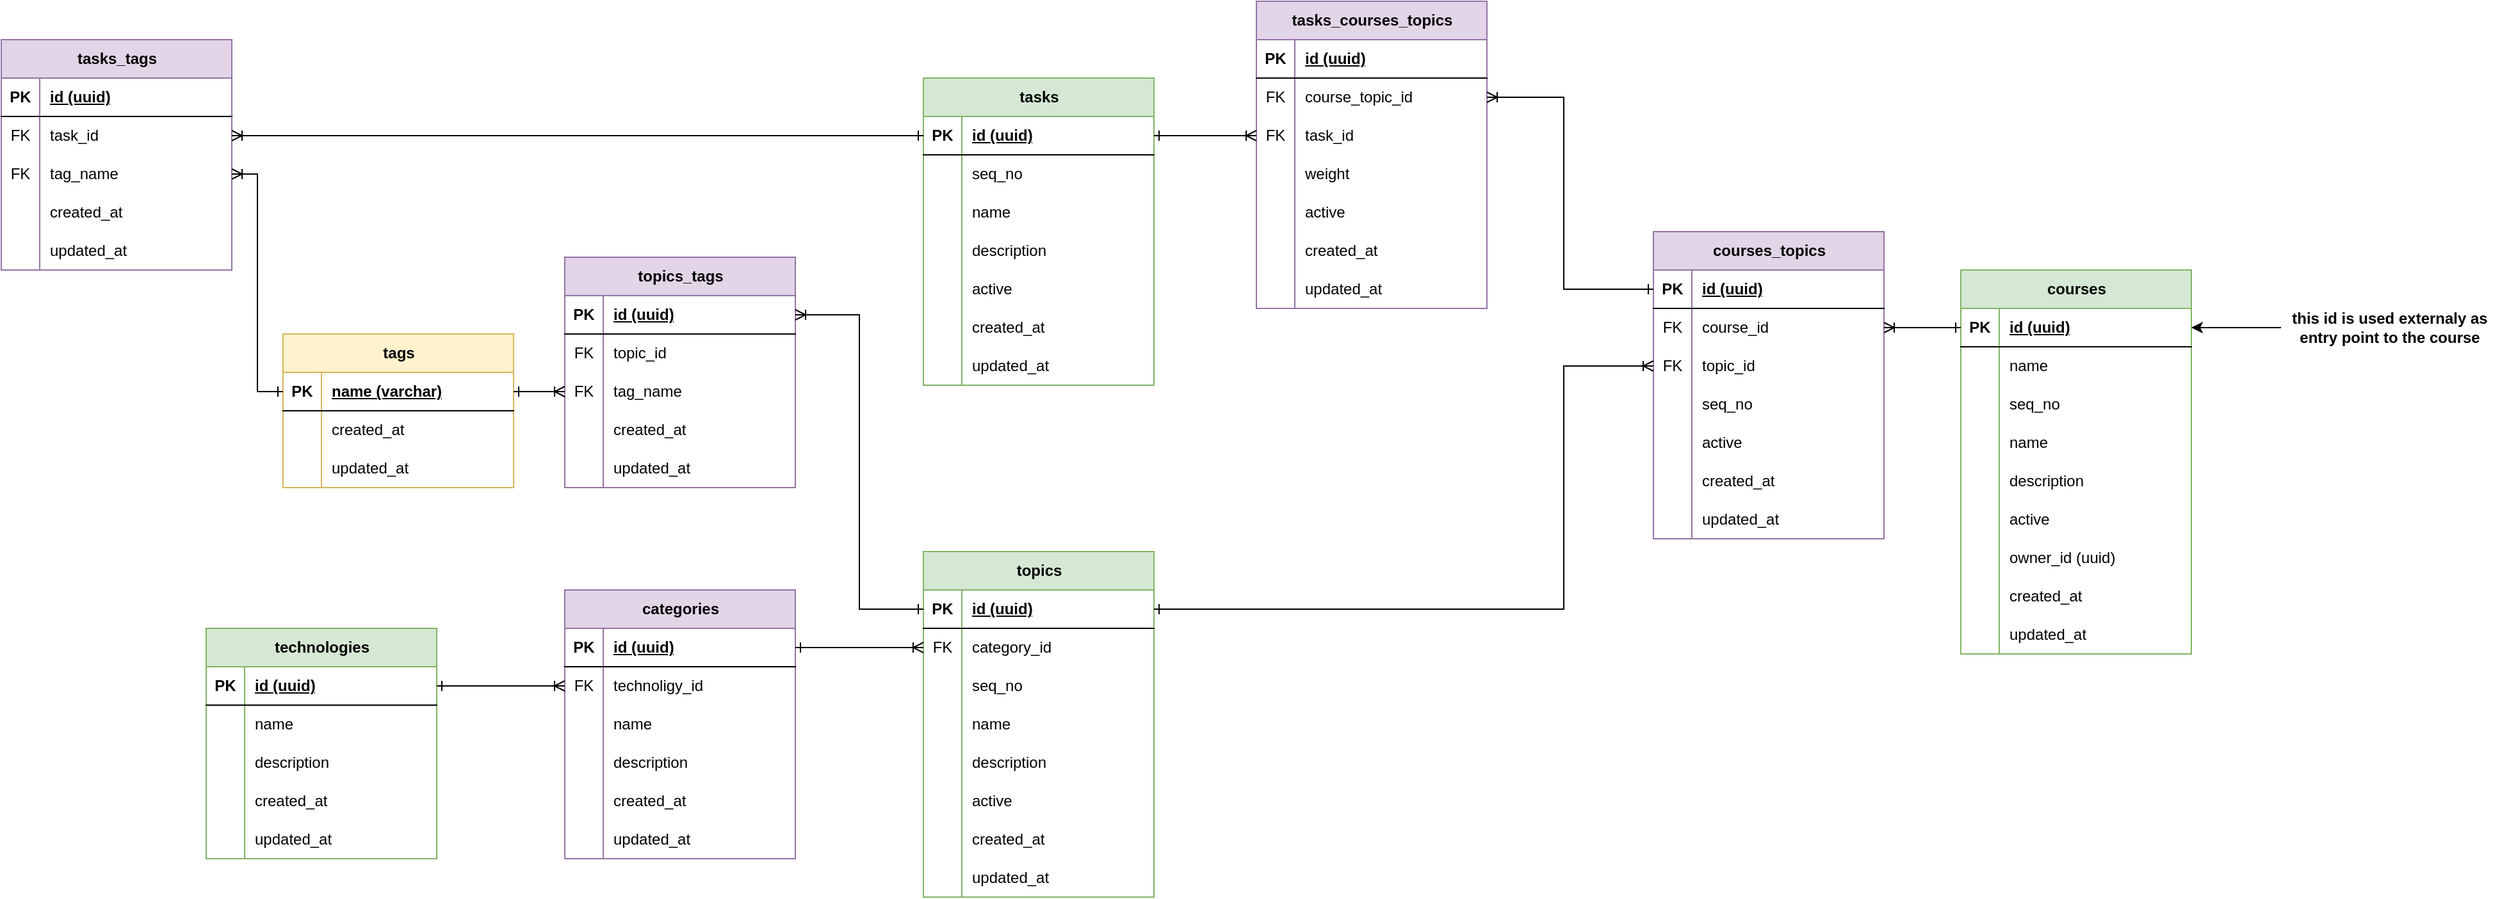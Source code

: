 <mxfile version="21.5.0" type="device">
  <diagram name="courses" id="oNHkmyESV7FwLdi6UBmz">
    <mxGraphModel dx="2284" dy="1897" grid="1" gridSize="10" guides="1" tooltips="1" connect="1" arrows="1" fold="1" page="1" pageScale="1" pageWidth="850" pageHeight="1100" math="0" shadow="0">
      <root>
        <mxCell id="0" />
        <mxCell id="1" parent="0" />
        <mxCell id="2n7X-tY6S9M_yGauXHVv-1" value="technologies" style="shape=table;startSize=30;container=1;collapsible=1;childLayout=tableLayout;fixedRows=1;rowLines=0;fontStyle=1;align=center;resizeLast=1;html=1;fillColor=#d5e8d4;strokeColor=#82b366;" parent="1" vertex="1">
          <mxGeometry x="80" y="110" width="180" height="180" as="geometry">
            <mxRectangle x="280" y="80" width="110" height="30" as="alternateBounds" />
          </mxGeometry>
        </mxCell>
        <mxCell id="2n7X-tY6S9M_yGauXHVv-2" value="" style="shape=tableRow;horizontal=0;startSize=0;swimlaneHead=0;swimlaneBody=0;fillColor=none;collapsible=0;dropTarget=0;points=[[0,0.5],[1,0.5]];portConstraint=eastwest;top=0;left=0;right=0;bottom=1;" parent="2n7X-tY6S9M_yGauXHVv-1" vertex="1">
          <mxGeometry y="30" width="180" height="30" as="geometry" />
        </mxCell>
        <mxCell id="2n7X-tY6S9M_yGauXHVv-3" value="PK" style="shape=partialRectangle;connectable=0;fillColor=none;top=0;left=0;bottom=0;right=0;fontStyle=1;overflow=hidden;whiteSpace=wrap;html=1;" parent="2n7X-tY6S9M_yGauXHVv-2" vertex="1">
          <mxGeometry width="30" height="30" as="geometry">
            <mxRectangle width="30" height="30" as="alternateBounds" />
          </mxGeometry>
        </mxCell>
        <mxCell id="2n7X-tY6S9M_yGauXHVv-4" value="id (uuid)" style="shape=partialRectangle;connectable=0;fillColor=none;top=0;left=0;bottom=0;right=0;align=left;spacingLeft=6;fontStyle=5;overflow=hidden;whiteSpace=wrap;html=1;" parent="2n7X-tY6S9M_yGauXHVv-2" vertex="1">
          <mxGeometry x="30" width="150" height="30" as="geometry">
            <mxRectangle width="150" height="30" as="alternateBounds" />
          </mxGeometry>
        </mxCell>
        <mxCell id="2n7X-tY6S9M_yGauXHVv-5" value="" style="shape=tableRow;horizontal=0;startSize=0;swimlaneHead=0;swimlaneBody=0;fillColor=none;collapsible=0;dropTarget=0;points=[[0,0.5],[1,0.5]];portConstraint=eastwest;top=0;left=0;right=0;bottom=0;" parent="2n7X-tY6S9M_yGauXHVv-1" vertex="1">
          <mxGeometry y="60" width="180" height="30" as="geometry" />
        </mxCell>
        <mxCell id="2n7X-tY6S9M_yGauXHVv-6" value="" style="shape=partialRectangle;connectable=0;fillColor=none;top=0;left=0;bottom=0;right=0;editable=1;overflow=hidden;whiteSpace=wrap;html=1;" parent="2n7X-tY6S9M_yGauXHVv-5" vertex="1">
          <mxGeometry width="30" height="30" as="geometry">
            <mxRectangle width="30" height="30" as="alternateBounds" />
          </mxGeometry>
        </mxCell>
        <mxCell id="2n7X-tY6S9M_yGauXHVv-7" value="name" style="shape=partialRectangle;connectable=0;fillColor=none;top=0;left=0;bottom=0;right=0;align=left;spacingLeft=6;overflow=hidden;whiteSpace=wrap;html=1;" parent="2n7X-tY6S9M_yGauXHVv-5" vertex="1">
          <mxGeometry x="30" width="150" height="30" as="geometry">
            <mxRectangle width="150" height="30" as="alternateBounds" />
          </mxGeometry>
        </mxCell>
        <mxCell id="2n7X-tY6S9M_yGauXHVv-8" value="" style="shape=tableRow;horizontal=0;startSize=0;swimlaneHead=0;swimlaneBody=0;fillColor=none;collapsible=0;dropTarget=0;points=[[0,0.5],[1,0.5]];portConstraint=eastwest;top=0;left=0;right=0;bottom=0;" parent="2n7X-tY6S9M_yGauXHVv-1" vertex="1">
          <mxGeometry y="90" width="180" height="30" as="geometry" />
        </mxCell>
        <mxCell id="2n7X-tY6S9M_yGauXHVv-9" value="" style="shape=partialRectangle;connectable=0;fillColor=none;top=0;left=0;bottom=0;right=0;editable=1;overflow=hidden;whiteSpace=wrap;html=1;" parent="2n7X-tY6S9M_yGauXHVv-8" vertex="1">
          <mxGeometry width="30" height="30" as="geometry">
            <mxRectangle width="30" height="30" as="alternateBounds" />
          </mxGeometry>
        </mxCell>
        <mxCell id="2n7X-tY6S9M_yGauXHVv-10" value="description" style="shape=partialRectangle;connectable=0;fillColor=none;top=0;left=0;bottom=0;right=0;align=left;spacingLeft=6;overflow=hidden;whiteSpace=wrap;html=1;" parent="2n7X-tY6S9M_yGauXHVv-8" vertex="1">
          <mxGeometry x="30" width="150" height="30" as="geometry">
            <mxRectangle width="150" height="30" as="alternateBounds" />
          </mxGeometry>
        </mxCell>
        <mxCell id="2n7X-tY6S9M_yGauXHVv-11" value="" style="shape=tableRow;horizontal=0;startSize=0;swimlaneHead=0;swimlaneBody=0;fillColor=none;collapsible=0;dropTarget=0;points=[[0,0.5],[1,0.5]];portConstraint=eastwest;top=0;left=0;right=0;bottom=0;" parent="2n7X-tY6S9M_yGauXHVv-1" vertex="1">
          <mxGeometry y="120" width="180" height="30" as="geometry" />
        </mxCell>
        <mxCell id="2n7X-tY6S9M_yGauXHVv-12" value="" style="shape=partialRectangle;connectable=0;fillColor=none;top=0;left=0;bottom=0;right=0;editable=1;overflow=hidden;whiteSpace=wrap;html=1;" parent="2n7X-tY6S9M_yGauXHVv-11" vertex="1">
          <mxGeometry width="30" height="30" as="geometry">
            <mxRectangle width="30" height="30" as="alternateBounds" />
          </mxGeometry>
        </mxCell>
        <mxCell id="2n7X-tY6S9M_yGauXHVv-13" value="created_at" style="shape=partialRectangle;connectable=0;fillColor=none;top=0;left=0;bottom=0;right=0;align=left;spacingLeft=6;overflow=hidden;whiteSpace=wrap;html=1;" parent="2n7X-tY6S9M_yGauXHVv-11" vertex="1">
          <mxGeometry x="30" width="150" height="30" as="geometry">
            <mxRectangle width="150" height="30" as="alternateBounds" />
          </mxGeometry>
        </mxCell>
        <mxCell id="2n7X-tY6S9M_yGauXHVv-14" style="shape=tableRow;horizontal=0;startSize=0;swimlaneHead=0;swimlaneBody=0;fillColor=none;collapsible=0;dropTarget=0;points=[[0,0.5],[1,0.5]];portConstraint=eastwest;top=0;left=0;right=0;bottom=0;" parent="2n7X-tY6S9M_yGauXHVv-1" vertex="1">
          <mxGeometry y="150" width="180" height="30" as="geometry" />
        </mxCell>
        <mxCell id="2n7X-tY6S9M_yGauXHVv-15" style="shape=partialRectangle;connectable=0;fillColor=none;top=0;left=0;bottom=0;right=0;editable=1;overflow=hidden;whiteSpace=wrap;html=1;" parent="2n7X-tY6S9M_yGauXHVv-14" vertex="1">
          <mxGeometry width="30" height="30" as="geometry">
            <mxRectangle width="30" height="30" as="alternateBounds" />
          </mxGeometry>
        </mxCell>
        <mxCell id="2n7X-tY6S9M_yGauXHVv-16" value="updated_at" style="shape=partialRectangle;connectable=0;fillColor=none;top=0;left=0;bottom=0;right=0;align=left;spacingLeft=6;overflow=hidden;whiteSpace=wrap;html=1;" parent="2n7X-tY6S9M_yGauXHVv-14" vertex="1">
          <mxGeometry x="30" width="150" height="30" as="geometry">
            <mxRectangle width="150" height="30" as="alternateBounds" />
          </mxGeometry>
        </mxCell>
        <mxCell id="2n7X-tY6S9M_yGauXHVv-17" value="topics" style="shape=table;startSize=30;container=1;collapsible=1;childLayout=tableLayout;fixedRows=1;rowLines=0;fontStyle=1;align=center;resizeLast=1;html=1;fillColor=#d5e8d4;strokeColor=#82b366;" parent="1" vertex="1">
          <mxGeometry x="640" y="50" width="180" height="270" as="geometry">
            <mxRectangle x="280" y="80" width="110" height="30" as="alternateBounds" />
          </mxGeometry>
        </mxCell>
        <mxCell id="2n7X-tY6S9M_yGauXHVv-18" value="" style="shape=tableRow;horizontal=0;startSize=0;swimlaneHead=0;swimlaneBody=0;fillColor=none;collapsible=0;dropTarget=0;points=[[0,0.5],[1,0.5]];portConstraint=eastwest;top=0;left=0;right=0;bottom=1;" parent="2n7X-tY6S9M_yGauXHVv-17" vertex="1">
          <mxGeometry y="30" width="180" height="30" as="geometry" />
        </mxCell>
        <mxCell id="2n7X-tY6S9M_yGauXHVv-19" value="PK" style="shape=partialRectangle;connectable=0;fillColor=none;top=0;left=0;bottom=0;right=0;fontStyle=1;overflow=hidden;whiteSpace=wrap;html=1;" parent="2n7X-tY6S9M_yGauXHVv-18" vertex="1">
          <mxGeometry width="30" height="30" as="geometry">
            <mxRectangle width="30" height="30" as="alternateBounds" />
          </mxGeometry>
        </mxCell>
        <mxCell id="2n7X-tY6S9M_yGauXHVv-20" value="id (uuid)" style="shape=partialRectangle;connectable=0;fillColor=none;top=0;left=0;bottom=0;right=0;align=left;spacingLeft=6;fontStyle=5;overflow=hidden;whiteSpace=wrap;html=1;" parent="2n7X-tY6S9M_yGauXHVv-18" vertex="1">
          <mxGeometry x="30" width="150" height="30" as="geometry">
            <mxRectangle width="150" height="30" as="alternateBounds" />
          </mxGeometry>
        </mxCell>
        <mxCell id="2n7X-tY6S9M_yGauXHVv-21" value="" style="shape=tableRow;horizontal=0;startSize=0;swimlaneHead=0;swimlaneBody=0;fillColor=none;collapsible=0;dropTarget=0;points=[[0,0.5],[1,0.5]];portConstraint=eastwest;top=0;left=0;right=0;bottom=0;" parent="2n7X-tY6S9M_yGauXHVv-17" vertex="1">
          <mxGeometry y="60" width="180" height="30" as="geometry" />
        </mxCell>
        <mxCell id="2n7X-tY6S9M_yGauXHVv-22" value="FK" style="shape=partialRectangle;connectable=0;fillColor=none;top=0;left=0;bottom=0;right=0;editable=1;overflow=hidden;whiteSpace=wrap;html=1;" parent="2n7X-tY6S9M_yGauXHVv-21" vertex="1">
          <mxGeometry width="30" height="30" as="geometry">
            <mxRectangle width="30" height="30" as="alternateBounds" />
          </mxGeometry>
        </mxCell>
        <mxCell id="2n7X-tY6S9M_yGauXHVv-23" value="category_id" style="shape=partialRectangle;connectable=0;fillColor=none;top=0;left=0;bottom=0;right=0;align=left;spacingLeft=6;overflow=hidden;whiteSpace=wrap;html=1;" parent="2n7X-tY6S9M_yGauXHVv-21" vertex="1">
          <mxGeometry x="30" width="150" height="30" as="geometry">
            <mxRectangle width="150" height="30" as="alternateBounds" />
          </mxGeometry>
        </mxCell>
        <mxCell id="2n7X-tY6S9M_yGauXHVv-37" style="shape=tableRow;horizontal=0;startSize=0;swimlaneHead=0;swimlaneBody=0;fillColor=none;collapsible=0;dropTarget=0;points=[[0,0.5],[1,0.5]];portConstraint=eastwest;top=0;left=0;right=0;bottom=0;" parent="2n7X-tY6S9M_yGauXHVv-17" vertex="1">
          <mxGeometry y="90" width="180" height="30" as="geometry" />
        </mxCell>
        <mxCell id="2n7X-tY6S9M_yGauXHVv-38" style="shape=partialRectangle;connectable=0;fillColor=none;top=0;left=0;bottom=0;right=0;editable=1;overflow=hidden;whiteSpace=wrap;html=1;" parent="2n7X-tY6S9M_yGauXHVv-37" vertex="1">
          <mxGeometry width="30" height="30" as="geometry">
            <mxRectangle width="30" height="30" as="alternateBounds" />
          </mxGeometry>
        </mxCell>
        <mxCell id="2n7X-tY6S9M_yGauXHVv-39" value="seq_no" style="shape=partialRectangle;connectable=0;fillColor=none;top=0;left=0;bottom=0;right=0;align=left;spacingLeft=6;overflow=hidden;whiteSpace=wrap;html=1;" parent="2n7X-tY6S9M_yGauXHVv-37" vertex="1">
          <mxGeometry x="30" width="150" height="30" as="geometry">
            <mxRectangle width="150" height="30" as="alternateBounds" />
          </mxGeometry>
        </mxCell>
        <mxCell id="2n7X-tY6S9M_yGauXHVv-24" value="" style="shape=tableRow;horizontal=0;startSize=0;swimlaneHead=0;swimlaneBody=0;fillColor=none;collapsible=0;dropTarget=0;points=[[0,0.5],[1,0.5]];portConstraint=eastwest;top=0;left=0;right=0;bottom=0;" parent="2n7X-tY6S9M_yGauXHVv-17" vertex="1">
          <mxGeometry y="120" width="180" height="30" as="geometry" />
        </mxCell>
        <mxCell id="2n7X-tY6S9M_yGauXHVv-25" value="" style="shape=partialRectangle;connectable=0;fillColor=none;top=0;left=0;bottom=0;right=0;editable=1;overflow=hidden;whiteSpace=wrap;html=1;" parent="2n7X-tY6S9M_yGauXHVv-24" vertex="1">
          <mxGeometry width="30" height="30" as="geometry">
            <mxRectangle width="30" height="30" as="alternateBounds" />
          </mxGeometry>
        </mxCell>
        <mxCell id="2n7X-tY6S9M_yGauXHVv-26" value="name" style="shape=partialRectangle;connectable=0;fillColor=none;top=0;left=0;bottom=0;right=0;align=left;spacingLeft=6;overflow=hidden;whiteSpace=wrap;html=1;" parent="2n7X-tY6S9M_yGauXHVv-24" vertex="1">
          <mxGeometry x="30" width="150" height="30" as="geometry">
            <mxRectangle width="150" height="30" as="alternateBounds" />
          </mxGeometry>
        </mxCell>
        <mxCell id="2n7X-tY6S9M_yGauXHVv-34" style="shape=tableRow;horizontal=0;startSize=0;swimlaneHead=0;swimlaneBody=0;fillColor=none;collapsible=0;dropTarget=0;points=[[0,0.5],[1,0.5]];portConstraint=eastwest;top=0;left=0;right=0;bottom=0;" parent="2n7X-tY6S9M_yGauXHVv-17" vertex="1">
          <mxGeometry y="150" width="180" height="30" as="geometry" />
        </mxCell>
        <mxCell id="2n7X-tY6S9M_yGauXHVv-35" style="shape=partialRectangle;connectable=0;fillColor=none;top=0;left=0;bottom=0;right=0;editable=1;overflow=hidden;whiteSpace=wrap;html=1;" parent="2n7X-tY6S9M_yGauXHVv-34" vertex="1">
          <mxGeometry width="30" height="30" as="geometry">
            <mxRectangle width="30" height="30" as="alternateBounds" />
          </mxGeometry>
        </mxCell>
        <mxCell id="2n7X-tY6S9M_yGauXHVv-36" value="description" style="shape=partialRectangle;connectable=0;fillColor=none;top=0;left=0;bottom=0;right=0;align=left;spacingLeft=6;overflow=hidden;whiteSpace=wrap;html=1;" parent="2n7X-tY6S9M_yGauXHVv-34" vertex="1">
          <mxGeometry x="30" width="150" height="30" as="geometry">
            <mxRectangle width="150" height="30" as="alternateBounds" />
          </mxGeometry>
        </mxCell>
        <mxCell id="2n7X-tY6S9M_yGauXHVv-150" style="shape=tableRow;horizontal=0;startSize=0;swimlaneHead=0;swimlaneBody=0;fillColor=none;collapsible=0;dropTarget=0;points=[[0,0.5],[1,0.5]];portConstraint=eastwest;top=0;left=0;right=0;bottom=0;" parent="2n7X-tY6S9M_yGauXHVv-17" vertex="1">
          <mxGeometry y="180" width="180" height="30" as="geometry" />
        </mxCell>
        <mxCell id="2n7X-tY6S9M_yGauXHVv-151" style="shape=partialRectangle;connectable=0;fillColor=none;top=0;left=0;bottom=0;right=0;editable=1;overflow=hidden;whiteSpace=wrap;html=1;" parent="2n7X-tY6S9M_yGauXHVv-150" vertex="1">
          <mxGeometry width="30" height="30" as="geometry">
            <mxRectangle width="30" height="30" as="alternateBounds" />
          </mxGeometry>
        </mxCell>
        <mxCell id="2n7X-tY6S9M_yGauXHVv-152" value="active" style="shape=partialRectangle;connectable=0;fillColor=none;top=0;left=0;bottom=0;right=0;align=left;spacingLeft=6;overflow=hidden;whiteSpace=wrap;html=1;" parent="2n7X-tY6S9M_yGauXHVv-150" vertex="1">
          <mxGeometry x="30" width="150" height="30" as="geometry">
            <mxRectangle width="150" height="30" as="alternateBounds" />
          </mxGeometry>
        </mxCell>
        <mxCell id="2n7X-tY6S9M_yGauXHVv-27" value="" style="shape=tableRow;horizontal=0;startSize=0;swimlaneHead=0;swimlaneBody=0;fillColor=none;collapsible=0;dropTarget=0;points=[[0,0.5],[1,0.5]];portConstraint=eastwest;top=0;left=0;right=0;bottom=0;" parent="2n7X-tY6S9M_yGauXHVv-17" vertex="1">
          <mxGeometry y="210" width="180" height="30" as="geometry" />
        </mxCell>
        <mxCell id="2n7X-tY6S9M_yGauXHVv-28" value="" style="shape=partialRectangle;connectable=0;fillColor=none;top=0;left=0;bottom=0;right=0;editable=1;overflow=hidden;whiteSpace=wrap;html=1;" parent="2n7X-tY6S9M_yGauXHVv-27" vertex="1">
          <mxGeometry width="30" height="30" as="geometry">
            <mxRectangle width="30" height="30" as="alternateBounds" />
          </mxGeometry>
        </mxCell>
        <mxCell id="2n7X-tY6S9M_yGauXHVv-29" value="created_at" style="shape=partialRectangle;connectable=0;fillColor=none;top=0;left=0;bottom=0;right=0;align=left;spacingLeft=6;overflow=hidden;whiteSpace=wrap;html=1;" parent="2n7X-tY6S9M_yGauXHVv-27" vertex="1">
          <mxGeometry x="30" width="150" height="30" as="geometry">
            <mxRectangle width="150" height="30" as="alternateBounds" />
          </mxGeometry>
        </mxCell>
        <mxCell id="2n7X-tY6S9M_yGauXHVv-30" style="shape=tableRow;horizontal=0;startSize=0;swimlaneHead=0;swimlaneBody=0;fillColor=none;collapsible=0;dropTarget=0;points=[[0,0.5],[1,0.5]];portConstraint=eastwest;top=0;left=0;right=0;bottom=0;" parent="2n7X-tY6S9M_yGauXHVv-17" vertex="1">
          <mxGeometry y="240" width="180" height="30" as="geometry" />
        </mxCell>
        <mxCell id="2n7X-tY6S9M_yGauXHVv-31" style="shape=partialRectangle;connectable=0;fillColor=none;top=0;left=0;bottom=0;right=0;editable=1;overflow=hidden;whiteSpace=wrap;html=1;" parent="2n7X-tY6S9M_yGauXHVv-30" vertex="1">
          <mxGeometry width="30" height="30" as="geometry">
            <mxRectangle width="30" height="30" as="alternateBounds" />
          </mxGeometry>
        </mxCell>
        <mxCell id="2n7X-tY6S9M_yGauXHVv-32" value="updated_at" style="shape=partialRectangle;connectable=0;fillColor=none;top=0;left=0;bottom=0;right=0;align=left;spacingLeft=6;overflow=hidden;whiteSpace=wrap;html=1;" parent="2n7X-tY6S9M_yGauXHVv-30" vertex="1">
          <mxGeometry x="30" width="150" height="30" as="geometry">
            <mxRectangle width="150" height="30" as="alternateBounds" />
          </mxGeometry>
        </mxCell>
        <mxCell id="2n7X-tY6S9M_yGauXHVv-40" value="categories" style="shape=table;startSize=30;container=1;collapsible=1;childLayout=tableLayout;fixedRows=1;rowLines=0;fontStyle=1;align=center;resizeLast=1;html=1;fillColor=#e1d5e7;strokeColor=#9673a6;" parent="1" vertex="1">
          <mxGeometry x="360" y="80" width="180" height="210" as="geometry">
            <mxRectangle x="280" y="80" width="110" height="30" as="alternateBounds" />
          </mxGeometry>
        </mxCell>
        <mxCell id="2n7X-tY6S9M_yGauXHVv-41" value="" style="shape=tableRow;horizontal=0;startSize=0;swimlaneHead=0;swimlaneBody=0;fillColor=none;collapsible=0;dropTarget=0;points=[[0,0.5],[1,0.5]];portConstraint=eastwest;top=0;left=0;right=0;bottom=1;" parent="2n7X-tY6S9M_yGauXHVv-40" vertex="1">
          <mxGeometry y="30" width="180" height="30" as="geometry" />
        </mxCell>
        <mxCell id="2n7X-tY6S9M_yGauXHVv-42" value="PK" style="shape=partialRectangle;connectable=0;fillColor=none;top=0;left=0;bottom=0;right=0;fontStyle=1;overflow=hidden;whiteSpace=wrap;html=1;" parent="2n7X-tY6S9M_yGauXHVv-41" vertex="1">
          <mxGeometry width="30" height="30" as="geometry">
            <mxRectangle width="30" height="30" as="alternateBounds" />
          </mxGeometry>
        </mxCell>
        <mxCell id="2n7X-tY6S9M_yGauXHVv-43" value="id (uuid)" style="shape=partialRectangle;connectable=0;fillColor=none;top=0;left=0;bottom=0;right=0;align=left;spacingLeft=6;fontStyle=5;overflow=hidden;whiteSpace=wrap;html=1;" parent="2n7X-tY6S9M_yGauXHVv-41" vertex="1">
          <mxGeometry x="30" width="150" height="30" as="geometry">
            <mxRectangle width="150" height="30" as="alternateBounds" />
          </mxGeometry>
        </mxCell>
        <mxCell id="2n7X-tY6S9M_yGauXHVv-44" value="" style="shape=tableRow;horizontal=0;startSize=0;swimlaneHead=0;swimlaneBody=0;fillColor=none;collapsible=0;dropTarget=0;points=[[0,0.5],[1,0.5]];portConstraint=eastwest;top=0;left=0;right=0;bottom=0;" parent="2n7X-tY6S9M_yGauXHVv-40" vertex="1">
          <mxGeometry y="60" width="180" height="30" as="geometry" />
        </mxCell>
        <mxCell id="2n7X-tY6S9M_yGauXHVv-45" value="FK" style="shape=partialRectangle;connectable=0;fillColor=none;top=0;left=0;bottom=0;right=0;editable=1;overflow=hidden;whiteSpace=wrap;html=1;" parent="2n7X-tY6S9M_yGauXHVv-44" vertex="1">
          <mxGeometry width="30" height="30" as="geometry">
            <mxRectangle width="30" height="30" as="alternateBounds" />
          </mxGeometry>
        </mxCell>
        <mxCell id="2n7X-tY6S9M_yGauXHVv-46" value="technoligy_id" style="shape=partialRectangle;connectable=0;fillColor=none;top=0;left=0;bottom=0;right=0;align=left;spacingLeft=6;overflow=hidden;whiteSpace=wrap;html=1;" parent="2n7X-tY6S9M_yGauXHVv-44" vertex="1">
          <mxGeometry x="30" width="150" height="30" as="geometry">
            <mxRectangle width="150" height="30" as="alternateBounds" />
          </mxGeometry>
        </mxCell>
        <mxCell id="2n7X-tY6S9M_yGauXHVv-50" value="" style="shape=tableRow;horizontal=0;startSize=0;swimlaneHead=0;swimlaneBody=0;fillColor=none;collapsible=0;dropTarget=0;points=[[0,0.5],[1,0.5]];portConstraint=eastwest;top=0;left=0;right=0;bottom=0;" parent="2n7X-tY6S9M_yGauXHVv-40" vertex="1">
          <mxGeometry y="90" width="180" height="30" as="geometry" />
        </mxCell>
        <mxCell id="2n7X-tY6S9M_yGauXHVv-51" value="" style="shape=partialRectangle;connectable=0;fillColor=none;top=0;left=0;bottom=0;right=0;editable=1;overflow=hidden;whiteSpace=wrap;html=1;" parent="2n7X-tY6S9M_yGauXHVv-50" vertex="1">
          <mxGeometry width="30" height="30" as="geometry">
            <mxRectangle width="30" height="30" as="alternateBounds" />
          </mxGeometry>
        </mxCell>
        <mxCell id="2n7X-tY6S9M_yGauXHVv-52" value="name" style="shape=partialRectangle;connectable=0;fillColor=none;top=0;left=0;bottom=0;right=0;align=left;spacingLeft=6;overflow=hidden;whiteSpace=wrap;html=1;" parent="2n7X-tY6S9M_yGauXHVv-50" vertex="1">
          <mxGeometry x="30" width="150" height="30" as="geometry">
            <mxRectangle width="150" height="30" as="alternateBounds" />
          </mxGeometry>
        </mxCell>
        <mxCell id="2n7X-tY6S9M_yGauXHVv-53" style="shape=tableRow;horizontal=0;startSize=0;swimlaneHead=0;swimlaneBody=0;fillColor=none;collapsible=0;dropTarget=0;points=[[0,0.5],[1,0.5]];portConstraint=eastwest;top=0;left=0;right=0;bottom=0;" parent="2n7X-tY6S9M_yGauXHVv-40" vertex="1">
          <mxGeometry y="120" width="180" height="30" as="geometry" />
        </mxCell>
        <mxCell id="2n7X-tY6S9M_yGauXHVv-54" style="shape=partialRectangle;connectable=0;fillColor=none;top=0;left=0;bottom=0;right=0;editable=1;overflow=hidden;whiteSpace=wrap;html=1;" parent="2n7X-tY6S9M_yGauXHVv-53" vertex="1">
          <mxGeometry width="30" height="30" as="geometry">
            <mxRectangle width="30" height="30" as="alternateBounds" />
          </mxGeometry>
        </mxCell>
        <mxCell id="2n7X-tY6S9M_yGauXHVv-55" value="description" style="shape=partialRectangle;connectable=0;fillColor=none;top=0;left=0;bottom=0;right=0;align=left;spacingLeft=6;overflow=hidden;whiteSpace=wrap;html=1;" parent="2n7X-tY6S9M_yGauXHVv-53" vertex="1">
          <mxGeometry x="30" width="150" height="30" as="geometry">
            <mxRectangle width="150" height="30" as="alternateBounds" />
          </mxGeometry>
        </mxCell>
        <mxCell id="2n7X-tY6S9M_yGauXHVv-56" value="" style="shape=tableRow;horizontal=0;startSize=0;swimlaneHead=0;swimlaneBody=0;fillColor=none;collapsible=0;dropTarget=0;points=[[0,0.5],[1,0.5]];portConstraint=eastwest;top=0;left=0;right=0;bottom=0;" parent="2n7X-tY6S9M_yGauXHVv-40" vertex="1">
          <mxGeometry y="150" width="180" height="30" as="geometry" />
        </mxCell>
        <mxCell id="2n7X-tY6S9M_yGauXHVv-57" value="" style="shape=partialRectangle;connectable=0;fillColor=none;top=0;left=0;bottom=0;right=0;editable=1;overflow=hidden;whiteSpace=wrap;html=1;" parent="2n7X-tY6S9M_yGauXHVv-56" vertex="1">
          <mxGeometry width="30" height="30" as="geometry">
            <mxRectangle width="30" height="30" as="alternateBounds" />
          </mxGeometry>
        </mxCell>
        <mxCell id="2n7X-tY6S9M_yGauXHVv-58" value="created_at" style="shape=partialRectangle;connectable=0;fillColor=none;top=0;left=0;bottom=0;right=0;align=left;spacingLeft=6;overflow=hidden;whiteSpace=wrap;html=1;" parent="2n7X-tY6S9M_yGauXHVv-56" vertex="1">
          <mxGeometry x="30" width="150" height="30" as="geometry">
            <mxRectangle width="150" height="30" as="alternateBounds" />
          </mxGeometry>
        </mxCell>
        <mxCell id="2n7X-tY6S9M_yGauXHVv-59" style="shape=tableRow;horizontal=0;startSize=0;swimlaneHead=0;swimlaneBody=0;fillColor=none;collapsible=0;dropTarget=0;points=[[0,0.5],[1,0.5]];portConstraint=eastwest;top=0;left=0;right=0;bottom=0;" parent="2n7X-tY6S9M_yGauXHVv-40" vertex="1">
          <mxGeometry y="180" width="180" height="30" as="geometry" />
        </mxCell>
        <mxCell id="2n7X-tY6S9M_yGauXHVv-60" style="shape=partialRectangle;connectable=0;fillColor=none;top=0;left=0;bottom=0;right=0;editable=1;overflow=hidden;whiteSpace=wrap;html=1;" parent="2n7X-tY6S9M_yGauXHVv-59" vertex="1">
          <mxGeometry width="30" height="30" as="geometry">
            <mxRectangle width="30" height="30" as="alternateBounds" />
          </mxGeometry>
        </mxCell>
        <mxCell id="2n7X-tY6S9M_yGauXHVv-61" value="updated_at" style="shape=partialRectangle;connectable=0;fillColor=none;top=0;left=0;bottom=0;right=0;align=left;spacingLeft=6;overflow=hidden;whiteSpace=wrap;html=1;" parent="2n7X-tY6S9M_yGauXHVv-59" vertex="1">
          <mxGeometry x="30" width="150" height="30" as="geometry">
            <mxRectangle width="150" height="30" as="alternateBounds" />
          </mxGeometry>
        </mxCell>
        <mxCell id="2n7X-tY6S9M_yGauXHVv-62" style="edgeStyle=orthogonalEdgeStyle;rounded=0;orthogonalLoop=1;jettySize=auto;html=1;startArrow=ERoneToMany;startFill=0;endArrow=ERone;endFill=0;" parent="1" source="2n7X-tY6S9M_yGauXHVv-44" target="2n7X-tY6S9M_yGauXHVv-2" edge="1">
          <mxGeometry relative="1" as="geometry" />
        </mxCell>
        <mxCell id="2n7X-tY6S9M_yGauXHVv-66" style="edgeStyle=orthogonalEdgeStyle;rounded=0;orthogonalLoop=1;jettySize=auto;html=1;startArrow=ERoneToMany;startFill=0;endArrow=ERone;endFill=0;" parent="1" source="2n7X-tY6S9M_yGauXHVv-21" target="2n7X-tY6S9M_yGauXHVv-41" edge="1">
          <mxGeometry relative="1" as="geometry" />
        </mxCell>
        <mxCell id="2n7X-tY6S9M_yGauXHVv-67" value="tasks" style="shape=table;startSize=30;container=1;collapsible=1;childLayout=tableLayout;fixedRows=1;rowLines=0;fontStyle=1;align=center;resizeLast=1;html=1;fillColor=#d5e8d4;strokeColor=#82b366;" parent="1" vertex="1">
          <mxGeometry x="640" y="-320" width="180" height="240" as="geometry">
            <mxRectangle x="280" y="80" width="110" height="30" as="alternateBounds" />
          </mxGeometry>
        </mxCell>
        <mxCell id="2n7X-tY6S9M_yGauXHVv-68" value="" style="shape=tableRow;horizontal=0;startSize=0;swimlaneHead=0;swimlaneBody=0;fillColor=none;collapsible=0;dropTarget=0;points=[[0,0.5],[1,0.5]];portConstraint=eastwest;top=0;left=0;right=0;bottom=1;" parent="2n7X-tY6S9M_yGauXHVv-67" vertex="1">
          <mxGeometry y="30" width="180" height="30" as="geometry" />
        </mxCell>
        <mxCell id="2n7X-tY6S9M_yGauXHVv-69" value="PK" style="shape=partialRectangle;connectable=0;fillColor=none;top=0;left=0;bottom=0;right=0;fontStyle=1;overflow=hidden;whiteSpace=wrap;html=1;" parent="2n7X-tY6S9M_yGauXHVv-68" vertex="1">
          <mxGeometry width="30" height="30" as="geometry">
            <mxRectangle width="30" height="30" as="alternateBounds" />
          </mxGeometry>
        </mxCell>
        <mxCell id="2n7X-tY6S9M_yGauXHVv-70" value="id (uuid)" style="shape=partialRectangle;connectable=0;fillColor=none;top=0;left=0;bottom=0;right=0;align=left;spacingLeft=6;fontStyle=5;overflow=hidden;whiteSpace=wrap;html=1;" parent="2n7X-tY6S9M_yGauXHVv-68" vertex="1">
          <mxGeometry x="30" width="150" height="30" as="geometry">
            <mxRectangle width="150" height="30" as="alternateBounds" />
          </mxGeometry>
        </mxCell>
        <mxCell id="2n7X-tY6S9M_yGauXHVv-74" style="shape=tableRow;horizontal=0;startSize=0;swimlaneHead=0;swimlaneBody=0;fillColor=none;collapsible=0;dropTarget=0;points=[[0,0.5],[1,0.5]];portConstraint=eastwest;top=0;left=0;right=0;bottom=0;" parent="2n7X-tY6S9M_yGauXHVv-67" vertex="1">
          <mxGeometry y="60" width="180" height="30" as="geometry" />
        </mxCell>
        <mxCell id="2n7X-tY6S9M_yGauXHVv-75" style="shape=partialRectangle;connectable=0;fillColor=none;top=0;left=0;bottom=0;right=0;editable=1;overflow=hidden;whiteSpace=wrap;html=1;" parent="2n7X-tY6S9M_yGauXHVv-74" vertex="1">
          <mxGeometry width="30" height="30" as="geometry">
            <mxRectangle width="30" height="30" as="alternateBounds" />
          </mxGeometry>
        </mxCell>
        <mxCell id="2n7X-tY6S9M_yGauXHVv-76" value="seq_no" style="shape=partialRectangle;connectable=0;fillColor=none;top=0;left=0;bottom=0;right=0;align=left;spacingLeft=6;overflow=hidden;whiteSpace=wrap;html=1;" parent="2n7X-tY6S9M_yGauXHVv-74" vertex="1">
          <mxGeometry x="30" width="150" height="30" as="geometry">
            <mxRectangle width="150" height="30" as="alternateBounds" />
          </mxGeometry>
        </mxCell>
        <mxCell id="2n7X-tY6S9M_yGauXHVv-77" value="" style="shape=tableRow;horizontal=0;startSize=0;swimlaneHead=0;swimlaneBody=0;fillColor=none;collapsible=0;dropTarget=0;points=[[0,0.5],[1,0.5]];portConstraint=eastwest;top=0;left=0;right=0;bottom=0;" parent="2n7X-tY6S9M_yGauXHVv-67" vertex="1">
          <mxGeometry y="90" width="180" height="30" as="geometry" />
        </mxCell>
        <mxCell id="2n7X-tY6S9M_yGauXHVv-78" value="" style="shape=partialRectangle;connectable=0;fillColor=none;top=0;left=0;bottom=0;right=0;editable=1;overflow=hidden;whiteSpace=wrap;html=1;" parent="2n7X-tY6S9M_yGauXHVv-77" vertex="1">
          <mxGeometry width="30" height="30" as="geometry">
            <mxRectangle width="30" height="30" as="alternateBounds" />
          </mxGeometry>
        </mxCell>
        <mxCell id="2n7X-tY6S9M_yGauXHVv-79" value="name" style="shape=partialRectangle;connectable=0;fillColor=none;top=0;left=0;bottom=0;right=0;align=left;spacingLeft=6;overflow=hidden;whiteSpace=wrap;html=1;" parent="2n7X-tY6S9M_yGauXHVv-77" vertex="1">
          <mxGeometry x="30" width="150" height="30" as="geometry">
            <mxRectangle width="150" height="30" as="alternateBounds" />
          </mxGeometry>
        </mxCell>
        <mxCell id="2n7X-tY6S9M_yGauXHVv-80" style="shape=tableRow;horizontal=0;startSize=0;swimlaneHead=0;swimlaneBody=0;fillColor=none;collapsible=0;dropTarget=0;points=[[0,0.5],[1,0.5]];portConstraint=eastwest;top=0;left=0;right=0;bottom=0;" parent="2n7X-tY6S9M_yGauXHVv-67" vertex="1">
          <mxGeometry y="120" width="180" height="30" as="geometry" />
        </mxCell>
        <mxCell id="2n7X-tY6S9M_yGauXHVv-81" style="shape=partialRectangle;connectable=0;fillColor=none;top=0;left=0;bottom=0;right=0;editable=1;overflow=hidden;whiteSpace=wrap;html=1;" parent="2n7X-tY6S9M_yGauXHVv-80" vertex="1">
          <mxGeometry width="30" height="30" as="geometry">
            <mxRectangle width="30" height="30" as="alternateBounds" />
          </mxGeometry>
        </mxCell>
        <mxCell id="2n7X-tY6S9M_yGauXHVv-82" value="description" style="shape=partialRectangle;connectable=0;fillColor=none;top=0;left=0;bottom=0;right=0;align=left;spacingLeft=6;overflow=hidden;whiteSpace=wrap;html=1;" parent="2n7X-tY6S9M_yGauXHVv-80" vertex="1">
          <mxGeometry x="30" width="150" height="30" as="geometry">
            <mxRectangle width="150" height="30" as="alternateBounds" />
          </mxGeometry>
        </mxCell>
        <mxCell id="2n7X-tY6S9M_yGauXHVv-153" style="shape=tableRow;horizontal=0;startSize=0;swimlaneHead=0;swimlaneBody=0;fillColor=none;collapsible=0;dropTarget=0;points=[[0,0.5],[1,0.5]];portConstraint=eastwest;top=0;left=0;right=0;bottom=0;" parent="2n7X-tY6S9M_yGauXHVv-67" vertex="1">
          <mxGeometry y="150" width="180" height="30" as="geometry" />
        </mxCell>
        <mxCell id="2n7X-tY6S9M_yGauXHVv-154" style="shape=partialRectangle;connectable=0;fillColor=none;top=0;left=0;bottom=0;right=0;editable=1;overflow=hidden;whiteSpace=wrap;html=1;" parent="2n7X-tY6S9M_yGauXHVv-153" vertex="1">
          <mxGeometry width="30" height="30" as="geometry">
            <mxRectangle width="30" height="30" as="alternateBounds" />
          </mxGeometry>
        </mxCell>
        <mxCell id="2n7X-tY6S9M_yGauXHVv-155" value="active" style="shape=partialRectangle;connectable=0;fillColor=none;top=0;left=0;bottom=0;right=0;align=left;spacingLeft=6;overflow=hidden;whiteSpace=wrap;html=1;" parent="2n7X-tY6S9M_yGauXHVv-153" vertex="1">
          <mxGeometry x="30" width="150" height="30" as="geometry">
            <mxRectangle width="150" height="30" as="alternateBounds" />
          </mxGeometry>
        </mxCell>
        <mxCell id="2n7X-tY6S9M_yGauXHVv-83" value="" style="shape=tableRow;horizontal=0;startSize=0;swimlaneHead=0;swimlaneBody=0;fillColor=none;collapsible=0;dropTarget=0;points=[[0,0.5],[1,0.5]];portConstraint=eastwest;top=0;left=0;right=0;bottom=0;" parent="2n7X-tY6S9M_yGauXHVv-67" vertex="1">
          <mxGeometry y="180" width="180" height="30" as="geometry" />
        </mxCell>
        <mxCell id="2n7X-tY6S9M_yGauXHVv-84" value="" style="shape=partialRectangle;connectable=0;fillColor=none;top=0;left=0;bottom=0;right=0;editable=1;overflow=hidden;whiteSpace=wrap;html=1;" parent="2n7X-tY6S9M_yGauXHVv-83" vertex="1">
          <mxGeometry width="30" height="30" as="geometry">
            <mxRectangle width="30" height="30" as="alternateBounds" />
          </mxGeometry>
        </mxCell>
        <mxCell id="2n7X-tY6S9M_yGauXHVv-85" value="created_at" style="shape=partialRectangle;connectable=0;fillColor=none;top=0;left=0;bottom=0;right=0;align=left;spacingLeft=6;overflow=hidden;whiteSpace=wrap;html=1;" parent="2n7X-tY6S9M_yGauXHVv-83" vertex="1">
          <mxGeometry x="30" width="150" height="30" as="geometry">
            <mxRectangle width="150" height="30" as="alternateBounds" />
          </mxGeometry>
        </mxCell>
        <mxCell id="2n7X-tY6S9M_yGauXHVv-86" style="shape=tableRow;horizontal=0;startSize=0;swimlaneHead=0;swimlaneBody=0;fillColor=none;collapsible=0;dropTarget=0;points=[[0,0.5],[1,0.5]];portConstraint=eastwest;top=0;left=0;right=0;bottom=0;" parent="2n7X-tY6S9M_yGauXHVv-67" vertex="1">
          <mxGeometry y="210" width="180" height="30" as="geometry" />
        </mxCell>
        <mxCell id="2n7X-tY6S9M_yGauXHVv-87" style="shape=partialRectangle;connectable=0;fillColor=none;top=0;left=0;bottom=0;right=0;editable=1;overflow=hidden;whiteSpace=wrap;html=1;" parent="2n7X-tY6S9M_yGauXHVv-86" vertex="1">
          <mxGeometry width="30" height="30" as="geometry">
            <mxRectangle width="30" height="30" as="alternateBounds" />
          </mxGeometry>
        </mxCell>
        <mxCell id="2n7X-tY6S9M_yGauXHVv-88" value="updated_at" style="shape=partialRectangle;connectable=0;fillColor=none;top=0;left=0;bottom=0;right=0;align=left;spacingLeft=6;overflow=hidden;whiteSpace=wrap;html=1;" parent="2n7X-tY6S9M_yGauXHVv-86" vertex="1">
          <mxGeometry x="30" width="150" height="30" as="geometry">
            <mxRectangle width="150" height="30" as="alternateBounds" />
          </mxGeometry>
        </mxCell>
        <mxCell id="2n7X-tY6S9M_yGauXHVv-89" value="tags" style="shape=table;startSize=30;container=1;collapsible=1;childLayout=tableLayout;fixedRows=1;rowLines=0;fontStyle=1;align=center;resizeLast=1;html=1;fillColor=#fff2cc;strokeColor=#d6b656;" parent="1" vertex="1">
          <mxGeometry x="140" y="-120" width="180" height="120" as="geometry">
            <mxRectangle x="280" y="80" width="110" height="30" as="alternateBounds" />
          </mxGeometry>
        </mxCell>
        <mxCell id="2n7X-tY6S9M_yGauXHVv-90" value="" style="shape=tableRow;horizontal=0;startSize=0;swimlaneHead=0;swimlaneBody=0;fillColor=none;collapsible=0;dropTarget=0;points=[[0,0.5],[1,0.5]];portConstraint=eastwest;top=0;left=0;right=0;bottom=1;" parent="2n7X-tY6S9M_yGauXHVv-89" vertex="1">
          <mxGeometry y="30" width="180" height="30" as="geometry" />
        </mxCell>
        <mxCell id="2n7X-tY6S9M_yGauXHVv-91" value="PK" style="shape=partialRectangle;connectable=0;fillColor=none;top=0;left=0;bottom=0;right=0;fontStyle=1;overflow=hidden;whiteSpace=wrap;html=1;" parent="2n7X-tY6S9M_yGauXHVv-90" vertex="1">
          <mxGeometry width="30" height="30" as="geometry">
            <mxRectangle width="30" height="30" as="alternateBounds" />
          </mxGeometry>
        </mxCell>
        <mxCell id="2n7X-tY6S9M_yGauXHVv-92" value="name&amp;nbsp;(varchar)" style="shape=partialRectangle;connectable=0;fillColor=none;top=0;left=0;bottom=0;right=0;align=left;spacingLeft=6;fontStyle=5;overflow=hidden;whiteSpace=wrap;html=1;" parent="2n7X-tY6S9M_yGauXHVv-90" vertex="1">
          <mxGeometry x="30" width="150" height="30" as="geometry">
            <mxRectangle width="150" height="30" as="alternateBounds" />
          </mxGeometry>
        </mxCell>
        <mxCell id="2n7X-tY6S9M_yGauXHVv-105" value="" style="shape=tableRow;horizontal=0;startSize=0;swimlaneHead=0;swimlaneBody=0;fillColor=none;collapsible=0;dropTarget=0;points=[[0,0.5],[1,0.5]];portConstraint=eastwest;top=0;left=0;right=0;bottom=0;" parent="2n7X-tY6S9M_yGauXHVv-89" vertex="1">
          <mxGeometry y="60" width="180" height="30" as="geometry" />
        </mxCell>
        <mxCell id="2n7X-tY6S9M_yGauXHVv-106" value="" style="shape=partialRectangle;connectable=0;fillColor=none;top=0;left=0;bottom=0;right=0;editable=1;overflow=hidden;whiteSpace=wrap;html=1;" parent="2n7X-tY6S9M_yGauXHVv-105" vertex="1">
          <mxGeometry width="30" height="30" as="geometry">
            <mxRectangle width="30" height="30" as="alternateBounds" />
          </mxGeometry>
        </mxCell>
        <mxCell id="2n7X-tY6S9M_yGauXHVv-107" value="created_at" style="shape=partialRectangle;connectable=0;fillColor=none;top=0;left=0;bottom=0;right=0;align=left;spacingLeft=6;overflow=hidden;whiteSpace=wrap;html=1;" parent="2n7X-tY6S9M_yGauXHVv-105" vertex="1">
          <mxGeometry x="30" width="150" height="30" as="geometry">
            <mxRectangle width="150" height="30" as="alternateBounds" />
          </mxGeometry>
        </mxCell>
        <mxCell id="2n7X-tY6S9M_yGauXHVv-108" style="shape=tableRow;horizontal=0;startSize=0;swimlaneHead=0;swimlaneBody=0;fillColor=none;collapsible=0;dropTarget=0;points=[[0,0.5],[1,0.5]];portConstraint=eastwest;top=0;left=0;right=0;bottom=0;" parent="2n7X-tY6S9M_yGauXHVv-89" vertex="1">
          <mxGeometry y="90" width="180" height="30" as="geometry" />
        </mxCell>
        <mxCell id="2n7X-tY6S9M_yGauXHVv-109" style="shape=partialRectangle;connectable=0;fillColor=none;top=0;left=0;bottom=0;right=0;editable=1;overflow=hidden;whiteSpace=wrap;html=1;" parent="2n7X-tY6S9M_yGauXHVv-108" vertex="1">
          <mxGeometry width="30" height="30" as="geometry">
            <mxRectangle width="30" height="30" as="alternateBounds" />
          </mxGeometry>
        </mxCell>
        <mxCell id="2n7X-tY6S9M_yGauXHVv-110" value="updated_at" style="shape=partialRectangle;connectable=0;fillColor=none;top=0;left=0;bottom=0;right=0;align=left;spacingLeft=6;overflow=hidden;whiteSpace=wrap;html=1;" parent="2n7X-tY6S9M_yGauXHVv-108" vertex="1">
          <mxGeometry x="30" width="150" height="30" as="geometry">
            <mxRectangle width="150" height="30" as="alternateBounds" />
          </mxGeometry>
        </mxCell>
        <mxCell id="2n7X-tY6S9M_yGauXHVv-114" value="topics_tags" style="shape=table;startSize=30;container=1;collapsible=1;childLayout=tableLayout;fixedRows=1;rowLines=0;fontStyle=1;align=center;resizeLast=1;html=1;fillColor=#e1d5e7;strokeColor=#9673a6;" parent="1" vertex="1">
          <mxGeometry x="360" y="-180" width="180" height="180" as="geometry">
            <mxRectangle x="280" y="80" width="110" height="30" as="alternateBounds" />
          </mxGeometry>
        </mxCell>
        <mxCell id="2n7X-tY6S9M_yGauXHVv-115" value="" style="shape=tableRow;horizontal=0;startSize=0;swimlaneHead=0;swimlaneBody=0;fillColor=none;collapsible=0;dropTarget=0;points=[[0,0.5],[1,0.5]];portConstraint=eastwest;top=0;left=0;right=0;bottom=1;" parent="2n7X-tY6S9M_yGauXHVv-114" vertex="1">
          <mxGeometry y="30" width="180" height="30" as="geometry" />
        </mxCell>
        <mxCell id="2n7X-tY6S9M_yGauXHVv-116" value="PK" style="shape=partialRectangle;connectable=0;fillColor=none;top=0;left=0;bottom=0;right=0;fontStyle=1;overflow=hidden;whiteSpace=wrap;html=1;" parent="2n7X-tY6S9M_yGauXHVv-115" vertex="1">
          <mxGeometry width="30" height="30" as="geometry">
            <mxRectangle width="30" height="30" as="alternateBounds" />
          </mxGeometry>
        </mxCell>
        <mxCell id="2n7X-tY6S9M_yGauXHVv-117" value="id (uuid)" style="shape=partialRectangle;connectable=0;fillColor=none;top=0;left=0;bottom=0;right=0;align=left;spacingLeft=6;fontStyle=5;overflow=hidden;whiteSpace=wrap;html=1;" parent="2n7X-tY6S9M_yGauXHVv-115" vertex="1">
          <mxGeometry x="30" width="150" height="30" as="geometry">
            <mxRectangle width="150" height="30" as="alternateBounds" />
          </mxGeometry>
        </mxCell>
        <mxCell id="2n7X-tY6S9M_yGauXHVv-118" value="" style="shape=tableRow;horizontal=0;startSize=0;swimlaneHead=0;swimlaneBody=0;fillColor=none;collapsible=0;dropTarget=0;points=[[0,0.5],[1,0.5]];portConstraint=eastwest;top=0;left=0;right=0;bottom=0;" parent="2n7X-tY6S9M_yGauXHVv-114" vertex="1">
          <mxGeometry y="60" width="180" height="30" as="geometry" />
        </mxCell>
        <mxCell id="2n7X-tY6S9M_yGauXHVv-119" value="FK" style="shape=partialRectangle;connectable=0;fillColor=none;top=0;left=0;bottom=0;right=0;editable=1;overflow=hidden;whiteSpace=wrap;html=1;" parent="2n7X-tY6S9M_yGauXHVv-118" vertex="1">
          <mxGeometry width="30" height="30" as="geometry">
            <mxRectangle width="30" height="30" as="alternateBounds" />
          </mxGeometry>
        </mxCell>
        <mxCell id="2n7X-tY6S9M_yGauXHVv-120" value="topic_id" style="shape=partialRectangle;connectable=0;fillColor=none;top=0;left=0;bottom=0;right=0;align=left;spacingLeft=6;overflow=hidden;whiteSpace=wrap;html=1;" parent="2n7X-tY6S9M_yGauXHVv-118" vertex="1">
          <mxGeometry x="30" width="150" height="30" as="geometry">
            <mxRectangle width="150" height="30" as="alternateBounds" />
          </mxGeometry>
        </mxCell>
        <mxCell id="2n7X-tY6S9M_yGauXHVv-121" style="shape=tableRow;horizontal=0;startSize=0;swimlaneHead=0;swimlaneBody=0;fillColor=none;collapsible=0;dropTarget=0;points=[[0,0.5],[1,0.5]];portConstraint=eastwest;top=0;left=0;right=0;bottom=0;" parent="2n7X-tY6S9M_yGauXHVv-114" vertex="1">
          <mxGeometry y="90" width="180" height="30" as="geometry" />
        </mxCell>
        <mxCell id="2n7X-tY6S9M_yGauXHVv-122" value="FK" style="shape=partialRectangle;connectable=0;fillColor=none;top=0;left=0;bottom=0;right=0;editable=1;overflow=hidden;whiteSpace=wrap;html=1;" parent="2n7X-tY6S9M_yGauXHVv-121" vertex="1">
          <mxGeometry width="30" height="30" as="geometry">
            <mxRectangle width="30" height="30" as="alternateBounds" />
          </mxGeometry>
        </mxCell>
        <mxCell id="2n7X-tY6S9M_yGauXHVv-123" value="tag_name" style="shape=partialRectangle;connectable=0;fillColor=none;top=0;left=0;bottom=0;right=0;align=left;spacingLeft=6;overflow=hidden;whiteSpace=wrap;html=1;" parent="2n7X-tY6S9M_yGauXHVv-121" vertex="1">
          <mxGeometry x="30" width="150" height="30" as="geometry">
            <mxRectangle width="150" height="30" as="alternateBounds" />
          </mxGeometry>
        </mxCell>
        <mxCell id="2n7X-tY6S9M_yGauXHVv-129" style="shape=tableRow;horizontal=0;startSize=0;swimlaneHead=0;swimlaneBody=0;fillColor=none;collapsible=0;dropTarget=0;points=[[0,0.5],[1,0.5]];portConstraint=eastwest;top=0;left=0;right=0;bottom=0;" parent="2n7X-tY6S9M_yGauXHVv-114" vertex="1">
          <mxGeometry y="120" width="180" height="30" as="geometry" />
        </mxCell>
        <mxCell id="2n7X-tY6S9M_yGauXHVv-130" style="shape=partialRectangle;connectable=0;fillColor=none;top=0;left=0;bottom=0;right=0;editable=1;overflow=hidden;whiteSpace=wrap;html=1;" parent="2n7X-tY6S9M_yGauXHVv-129" vertex="1">
          <mxGeometry width="30" height="30" as="geometry">
            <mxRectangle width="30" height="30" as="alternateBounds" />
          </mxGeometry>
        </mxCell>
        <mxCell id="2n7X-tY6S9M_yGauXHVv-131" value="created_at" style="shape=partialRectangle;connectable=0;fillColor=none;top=0;left=0;bottom=0;right=0;align=left;spacingLeft=6;overflow=hidden;whiteSpace=wrap;html=1;" parent="2n7X-tY6S9M_yGauXHVv-129" vertex="1">
          <mxGeometry x="30" width="150" height="30" as="geometry">
            <mxRectangle width="150" height="30" as="alternateBounds" />
          </mxGeometry>
        </mxCell>
        <mxCell id="2n7X-tY6S9M_yGauXHVv-126" style="shape=tableRow;horizontal=0;startSize=0;swimlaneHead=0;swimlaneBody=0;fillColor=none;collapsible=0;dropTarget=0;points=[[0,0.5],[1,0.5]];portConstraint=eastwest;top=0;left=0;right=0;bottom=0;" parent="2n7X-tY6S9M_yGauXHVv-114" vertex="1">
          <mxGeometry y="150" width="180" height="30" as="geometry" />
        </mxCell>
        <mxCell id="2n7X-tY6S9M_yGauXHVv-127" style="shape=partialRectangle;connectable=0;fillColor=none;top=0;left=0;bottom=0;right=0;editable=1;overflow=hidden;whiteSpace=wrap;html=1;" parent="2n7X-tY6S9M_yGauXHVv-126" vertex="1">
          <mxGeometry width="30" height="30" as="geometry">
            <mxRectangle width="30" height="30" as="alternateBounds" />
          </mxGeometry>
        </mxCell>
        <mxCell id="2n7X-tY6S9M_yGauXHVv-128" value="updated_at" style="shape=partialRectangle;connectable=0;fillColor=none;top=0;left=0;bottom=0;right=0;align=left;spacingLeft=6;overflow=hidden;whiteSpace=wrap;html=1;" parent="2n7X-tY6S9M_yGauXHVv-126" vertex="1">
          <mxGeometry x="30" width="150" height="30" as="geometry">
            <mxRectangle width="150" height="30" as="alternateBounds" />
          </mxGeometry>
        </mxCell>
        <mxCell id="2n7X-tY6S9M_yGauXHVv-124" style="edgeStyle=orthogonalEdgeStyle;rounded=0;orthogonalLoop=1;jettySize=auto;html=1;endArrow=ERone;endFill=0;startArrow=ERoneToMany;startFill=0;" parent="1" source="2n7X-tY6S9M_yGauXHVv-115" target="2n7X-tY6S9M_yGauXHVv-18" edge="1">
          <mxGeometry relative="1" as="geometry" />
        </mxCell>
        <mxCell id="2n7X-tY6S9M_yGauXHVv-125" style="edgeStyle=orthogonalEdgeStyle;rounded=0;orthogonalLoop=1;jettySize=auto;html=1;startArrow=ERoneToMany;startFill=0;endArrow=ERone;endFill=0;" parent="1" source="2n7X-tY6S9M_yGauXHVv-121" target="2n7X-tY6S9M_yGauXHVv-90" edge="1">
          <mxGeometry relative="1" as="geometry" />
        </mxCell>
        <mxCell id="2n7X-tY6S9M_yGauXHVv-132" value="tasks_tags" style="shape=table;startSize=30;container=1;collapsible=1;childLayout=tableLayout;fixedRows=1;rowLines=0;fontStyle=1;align=center;resizeLast=1;html=1;fillColor=#e1d5e7;strokeColor=#9673a6;" parent="1" vertex="1">
          <mxGeometry x="-80" y="-350" width="180" height="180" as="geometry">
            <mxRectangle x="280" y="80" width="110" height="30" as="alternateBounds" />
          </mxGeometry>
        </mxCell>
        <mxCell id="2n7X-tY6S9M_yGauXHVv-133" value="" style="shape=tableRow;horizontal=0;startSize=0;swimlaneHead=0;swimlaneBody=0;fillColor=none;collapsible=0;dropTarget=0;points=[[0,0.5],[1,0.5]];portConstraint=eastwest;top=0;left=0;right=0;bottom=1;" parent="2n7X-tY6S9M_yGauXHVv-132" vertex="1">
          <mxGeometry y="30" width="180" height="30" as="geometry" />
        </mxCell>
        <mxCell id="2n7X-tY6S9M_yGauXHVv-134" value="PK" style="shape=partialRectangle;connectable=0;fillColor=none;top=0;left=0;bottom=0;right=0;fontStyle=1;overflow=hidden;whiteSpace=wrap;html=1;" parent="2n7X-tY6S9M_yGauXHVv-133" vertex="1">
          <mxGeometry width="30" height="30" as="geometry">
            <mxRectangle width="30" height="30" as="alternateBounds" />
          </mxGeometry>
        </mxCell>
        <mxCell id="2n7X-tY6S9M_yGauXHVv-135" value="id (uuid)" style="shape=partialRectangle;connectable=0;fillColor=none;top=0;left=0;bottom=0;right=0;align=left;spacingLeft=6;fontStyle=5;overflow=hidden;whiteSpace=wrap;html=1;" parent="2n7X-tY6S9M_yGauXHVv-133" vertex="1">
          <mxGeometry x="30" width="150" height="30" as="geometry">
            <mxRectangle width="150" height="30" as="alternateBounds" />
          </mxGeometry>
        </mxCell>
        <mxCell id="2n7X-tY6S9M_yGauXHVv-136" value="" style="shape=tableRow;horizontal=0;startSize=0;swimlaneHead=0;swimlaneBody=0;fillColor=none;collapsible=0;dropTarget=0;points=[[0,0.5],[1,0.5]];portConstraint=eastwest;top=0;left=0;right=0;bottom=0;" parent="2n7X-tY6S9M_yGauXHVv-132" vertex="1">
          <mxGeometry y="60" width="180" height="30" as="geometry" />
        </mxCell>
        <mxCell id="2n7X-tY6S9M_yGauXHVv-137" value="FK" style="shape=partialRectangle;connectable=0;fillColor=none;top=0;left=0;bottom=0;right=0;editable=1;overflow=hidden;whiteSpace=wrap;html=1;" parent="2n7X-tY6S9M_yGauXHVv-136" vertex="1">
          <mxGeometry width="30" height="30" as="geometry">
            <mxRectangle width="30" height="30" as="alternateBounds" />
          </mxGeometry>
        </mxCell>
        <mxCell id="2n7X-tY6S9M_yGauXHVv-138" value="task_id" style="shape=partialRectangle;connectable=0;fillColor=none;top=0;left=0;bottom=0;right=0;align=left;spacingLeft=6;overflow=hidden;whiteSpace=wrap;html=1;" parent="2n7X-tY6S9M_yGauXHVv-136" vertex="1">
          <mxGeometry x="30" width="150" height="30" as="geometry">
            <mxRectangle width="150" height="30" as="alternateBounds" />
          </mxGeometry>
        </mxCell>
        <mxCell id="2n7X-tY6S9M_yGauXHVv-139" style="shape=tableRow;horizontal=0;startSize=0;swimlaneHead=0;swimlaneBody=0;fillColor=none;collapsible=0;dropTarget=0;points=[[0,0.5],[1,0.5]];portConstraint=eastwest;top=0;left=0;right=0;bottom=0;" parent="2n7X-tY6S9M_yGauXHVv-132" vertex="1">
          <mxGeometry y="90" width="180" height="30" as="geometry" />
        </mxCell>
        <mxCell id="2n7X-tY6S9M_yGauXHVv-140" value="FK" style="shape=partialRectangle;connectable=0;fillColor=none;top=0;left=0;bottom=0;right=0;editable=1;overflow=hidden;whiteSpace=wrap;html=1;" parent="2n7X-tY6S9M_yGauXHVv-139" vertex="1">
          <mxGeometry width="30" height="30" as="geometry">
            <mxRectangle width="30" height="30" as="alternateBounds" />
          </mxGeometry>
        </mxCell>
        <mxCell id="2n7X-tY6S9M_yGauXHVv-141" value="tag_name" style="shape=partialRectangle;connectable=0;fillColor=none;top=0;left=0;bottom=0;right=0;align=left;spacingLeft=6;overflow=hidden;whiteSpace=wrap;html=1;" parent="2n7X-tY6S9M_yGauXHVv-139" vertex="1">
          <mxGeometry x="30" width="150" height="30" as="geometry">
            <mxRectangle width="150" height="30" as="alternateBounds" />
          </mxGeometry>
        </mxCell>
        <mxCell id="2n7X-tY6S9M_yGauXHVv-142" style="shape=tableRow;horizontal=0;startSize=0;swimlaneHead=0;swimlaneBody=0;fillColor=none;collapsible=0;dropTarget=0;points=[[0,0.5],[1,0.5]];portConstraint=eastwest;top=0;left=0;right=0;bottom=0;" parent="2n7X-tY6S9M_yGauXHVv-132" vertex="1">
          <mxGeometry y="120" width="180" height="30" as="geometry" />
        </mxCell>
        <mxCell id="2n7X-tY6S9M_yGauXHVv-143" style="shape=partialRectangle;connectable=0;fillColor=none;top=0;left=0;bottom=0;right=0;editable=1;overflow=hidden;whiteSpace=wrap;html=1;" parent="2n7X-tY6S9M_yGauXHVv-142" vertex="1">
          <mxGeometry width="30" height="30" as="geometry">
            <mxRectangle width="30" height="30" as="alternateBounds" />
          </mxGeometry>
        </mxCell>
        <mxCell id="2n7X-tY6S9M_yGauXHVv-144" value="created_at" style="shape=partialRectangle;connectable=0;fillColor=none;top=0;left=0;bottom=0;right=0;align=left;spacingLeft=6;overflow=hidden;whiteSpace=wrap;html=1;" parent="2n7X-tY6S9M_yGauXHVv-142" vertex="1">
          <mxGeometry x="30" width="150" height="30" as="geometry">
            <mxRectangle width="150" height="30" as="alternateBounds" />
          </mxGeometry>
        </mxCell>
        <mxCell id="2n7X-tY6S9M_yGauXHVv-145" style="shape=tableRow;horizontal=0;startSize=0;swimlaneHead=0;swimlaneBody=0;fillColor=none;collapsible=0;dropTarget=0;points=[[0,0.5],[1,0.5]];portConstraint=eastwest;top=0;left=0;right=0;bottom=0;" parent="2n7X-tY6S9M_yGauXHVv-132" vertex="1">
          <mxGeometry y="150" width="180" height="30" as="geometry" />
        </mxCell>
        <mxCell id="2n7X-tY6S9M_yGauXHVv-146" style="shape=partialRectangle;connectable=0;fillColor=none;top=0;left=0;bottom=0;right=0;editable=1;overflow=hidden;whiteSpace=wrap;html=1;" parent="2n7X-tY6S9M_yGauXHVv-145" vertex="1">
          <mxGeometry width="30" height="30" as="geometry">
            <mxRectangle width="30" height="30" as="alternateBounds" />
          </mxGeometry>
        </mxCell>
        <mxCell id="2n7X-tY6S9M_yGauXHVv-147" value="updated_at" style="shape=partialRectangle;connectable=0;fillColor=none;top=0;left=0;bottom=0;right=0;align=left;spacingLeft=6;overflow=hidden;whiteSpace=wrap;html=1;" parent="2n7X-tY6S9M_yGauXHVv-145" vertex="1">
          <mxGeometry x="30" width="150" height="30" as="geometry">
            <mxRectangle width="150" height="30" as="alternateBounds" />
          </mxGeometry>
        </mxCell>
        <mxCell id="2n7X-tY6S9M_yGauXHVv-148" style="edgeStyle=orthogonalEdgeStyle;rounded=0;orthogonalLoop=1;jettySize=auto;html=1;startArrow=ERoneToMany;startFill=0;endArrow=ERone;endFill=0;" parent="1" source="2n7X-tY6S9M_yGauXHVv-139" target="2n7X-tY6S9M_yGauXHVv-90" edge="1">
          <mxGeometry relative="1" as="geometry" />
        </mxCell>
        <mxCell id="2n7X-tY6S9M_yGauXHVv-149" style="edgeStyle=orthogonalEdgeStyle;rounded=0;orthogonalLoop=1;jettySize=auto;html=1;startArrow=ERoneToMany;startFill=0;endArrow=ERone;endFill=0;" parent="1" source="2n7X-tY6S9M_yGauXHVv-136" target="2n7X-tY6S9M_yGauXHVv-68" edge="1">
          <mxGeometry relative="1" as="geometry" />
        </mxCell>
        <mxCell id="2n7X-tY6S9M_yGauXHVv-156" value="courses" style="shape=table;startSize=30;container=1;collapsible=1;childLayout=tableLayout;fixedRows=1;rowLines=0;fontStyle=1;align=center;resizeLast=1;html=1;fillColor=#d5e8d4;strokeColor=#82b366;" parent="1" vertex="1">
          <mxGeometry x="1450" y="-170" width="180" height="300" as="geometry">
            <mxRectangle x="280" y="80" width="110" height="30" as="alternateBounds" />
          </mxGeometry>
        </mxCell>
        <mxCell id="2n7X-tY6S9M_yGauXHVv-157" value="" style="shape=tableRow;horizontal=0;startSize=0;swimlaneHead=0;swimlaneBody=0;fillColor=none;collapsible=0;dropTarget=0;points=[[0,0.5],[1,0.5]];portConstraint=eastwest;top=0;left=0;right=0;bottom=1;" parent="2n7X-tY6S9M_yGauXHVv-156" vertex="1">
          <mxGeometry y="30" width="180" height="30" as="geometry" />
        </mxCell>
        <mxCell id="2n7X-tY6S9M_yGauXHVv-158" value="PK" style="shape=partialRectangle;connectable=0;fillColor=none;top=0;left=0;bottom=0;right=0;fontStyle=1;overflow=hidden;whiteSpace=wrap;html=1;" parent="2n7X-tY6S9M_yGauXHVv-157" vertex="1">
          <mxGeometry width="30" height="30" as="geometry">
            <mxRectangle width="30" height="30" as="alternateBounds" />
          </mxGeometry>
        </mxCell>
        <mxCell id="2n7X-tY6S9M_yGauXHVv-159" value="id (uuid)" style="shape=partialRectangle;connectable=0;fillColor=none;top=0;left=0;bottom=0;right=0;align=left;spacingLeft=6;fontStyle=5;overflow=hidden;whiteSpace=wrap;html=1;" parent="2n7X-tY6S9M_yGauXHVv-157" vertex="1">
          <mxGeometry x="30" width="150" height="30" as="geometry">
            <mxRectangle width="150" height="30" as="alternateBounds" />
          </mxGeometry>
        </mxCell>
        <mxCell id="2n7X-tY6S9M_yGauXHVv-160" value="" style="shape=tableRow;horizontal=0;startSize=0;swimlaneHead=0;swimlaneBody=0;fillColor=none;collapsible=0;dropTarget=0;points=[[0,0.5],[1,0.5]];portConstraint=eastwest;top=0;left=0;right=0;bottom=0;" parent="2n7X-tY6S9M_yGauXHVv-156" vertex="1">
          <mxGeometry y="60" width="180" height="30" as="geometry" />
        </mxCell>
        <mxCell id="2n7X-tY6S9M_yGauXHVv-161" value="" style="shape=partialRectangle;connectable=0;fillColor=none;top=0;left=0;bottom=0;right=0;editable=1;overflow=hidden;whiteSpace=wrap;html=1;" parent="2n7X-tY6S9M_yGauXHVv-160" vertex="1">
          <mxGeometry width="30" height="30" as="geometry">
            <mxRectangle width="30" height="30" as="alternateBounds" />
          </mxGeometry>
        </mxCell>
        <mxCell id="2n7X-tY6S9M_yGauXHVv-162" value="name" style="shape=partialRectangle;connectable=0;fillColor=none;top=0;left=0;bottom=0;right=0;align=left;spacingLeft=6;overflow=hidden;whiteSpace=wrap;html=1;" parent="2n7X-tY6S9M_yGauXHVv-160" vertex="1">
          <mxGeometry x="30" width="150" height="30" as="geometry">
            <mxRectangle width="150" height="30" as="alternateBounds" />
          </mxGeometry>
        </mxCell>
        <mxCell id="2n7X-tY6S9M_yGauXHVv-163" style="shape=tableRow;horizontal=0;startSize=0;swimlaneHead=0;swimlaneBody=0;fillColor=none;collapsible=0;dropTarget=0;points=[[0,0.5],[1,0.5]];portConstraint=eastwest;top=0;left=0;right=0;bottom=0;" parent="2n7X-tY6S9M_yGauXHVv-156" vertex="1">
          <mxGeometry y="90" width="180" height="30" as="geometry" />
        </mxCell>
        <mxCell id="2n7X-tY6S9M_yGauXHVv-164" style="shape=partialRectangle;connectable=0;fillColor=none;top=0;left=0;bottom=0;right=0;editable=1;overflow=hidden;whiteSpace=wrap;html=1;" parent="2n7X-tY6S9M_yGauXHVv-163" vertex="1">
          <mxGeometry width="30" height="30" as="geometry">
            <mxRectangle width="30" height="30" as="alternateBounds" />
          </mxGeometry>
        </mxCell>
        <mxCell id="2n7X-tY6S9M_yGauXHVv-165" value="seq_no" style="shape=partialRectangle;connectable=0;fillColor=none;top=0;left=0;bottom=0;right=0;align=left;spacingLeft=6;overflow=hidden;whiteSpace=wrap;html=1;" parent="2n7X-tY6S9M_yGauXHVv-163" vertex="1">
          <mxGeometry x="30" width="150" height="30" as="geometry">
            <mxRectangle width="150" height="30" as="alternateBounds" />
          </mxGeometry>
        </mxCell>
        <mxCell id="2n7X-tY6S9M_yGauXHVv-166" value="" style="shape=tableRow;horizontal=0;startSize=0;swimlaneHead=0;swimlaneBody=0;fillColor=none;collapsible=0;dropTarget=0;points=[[0,0.5],[1,0.5]];portConstraint=eastwest;top=0;left=0;right=0;bottom=0;" parent="2n7X-tY6S9M_yGauXHVv-156" vertex="1">
          <mxGeometry y="120" width="180" height="30" as="geometry" />
        </mxCell>
        <mxCell id="2n7X-tY6S9M_yGauXHVv-167" value="" style="shape=partialRectangle;connectable=0;fillColor=none;top=0;left=0;bottom=0;right=0;editable=1;overflow=hidden;whiteSpace=wrap;html=1;" parent="2n7X-tY6S9M_yGauXHVv-166" vertex="1">
          <mxGeometry width="30" height="30" as="geometry">
            <mxRectangle width="30" height="30" as="alternateBounds" />
          </mxGeometry>
        </mxCell>
        <mxCell id="2n7X-tY6S9M_yGauXHVv-168" value="name" style="shape=partialRectangle;connectable=0;fillColor=none;top=0;left=0;bottom=0;right=0;align=left;spacingLeft=6;overflow=hidden;whiteSpace=wrap;html=1;" parent="2n7X-tY6S9M_yGauXHVv-166" vertex="1">
          <mxGeometry x="30" width="150" height="30" as="geometry">
            <mxRectangle width="150" height="30" as="alternateBounds" />
          </mxGeometry>
        </mxCell>
        <mxCell id="2n7X-tY6S9M_yGauXHVv-169" style="shape=tableRow;horizontal=0;startSize=0;swimlaneHead=0;swimlaneBody=0;fillColor=none;collapsible=0;dropTarget=0;points=[[0,0.5],[1,0.5]];portConstraint=eastwest;top=0;left=0;right=0;bottom=0;" parent="2n7X-tY6S9M_yGauXHVv-156" vertex="1">
          <mxGeometry y="150" width="180" height="30" as="geometry" />
        </mxCell>
        <mxCell id="2n7X-tY6S9M_yGauXHVv-170" style="shape=partialRectangle;connectable=0;fillColor=none;top=0;left=0;bottom=0;right=0;editable=1;overflow=hidden;whiteSpace=wrap;html=1;" parent="2n7X-tY6S9M_yGauXHVv-169" vertex="1">
          <mxGeometry width="30" height="30" as="geometry">
            <mxRectangle width="30" height="30" as="alternateBounds" />
          </mxGeometry>
        </mxCell>
        <mxCell id="2n7X-tY6S9M_yGauXHVv-171" value="description" style="shape=partialRectangle;connectable=0;fillColor=none;top=0;left=0;bottom=0;right=0;align=left;spacingLeft=6;overflow=hidden;whiteSpace=wrap;html=1;" parent="2n7X-tY6S9M_yGauXHVv-169" vertex="1">
          <mxGeometry x="30" width="150" height="30" as="geometry">
            <mxRectangle width="150" height="30" as="alternateBounds" />
          </mxGeometry>
        </mxCell>
        <mxCell id="2n7X-tY6S9M_yGauXHVv-172" style="shape=tableRow;horizontal=0;startSize=0;swimlaneHead=0;swimlaneBody=0;fillColor=none;collapsible=0;dropTarget=0;points=[[0,0.5],[1,0.5]];portConstraint=eastwest;top=0;left=0;right=0;bottom=0;" parent="2n7X-tY6S9M_yGauXHVv-156" vertex="1">
          <mxGeometry y="180" width="180" height="30" as="geometry" />
        </mxCell>
        <mxCell id="2n7X-tY6S9M_yGauXHVv-173" style="shape=partialRectangle;connectable=0;fillColor=none;top=0;left=0;bottom=0;right=0;editable=1;overflow=hidden;whiteSpace=wrap;html=1;" parent="2n7X-tY6S9M_yGauXHVv-172" vertex="1">
          <mxGeometry width="30" height="30" as="geometry">
            <mxRectangle width="30" height="30" as="alternateBounds" />
          </mxGeometry>
        </mxCell>
        <mxCell id="2n7X-tY6S9M_yGauXHVv-174" value="active" style="shape=partialRectangle;connectable=0;fillColor=none;top=0;left=0;bottom=0;right=0;align=left;spacingLeft=6;overflow=hidden;whiteSpace=wrap;html=1;" parent="2n7X-tY6S9M_yGauXHVv-172" vertex="1">
          <mxGeometry x="30" width="150" height="30" as="geometry">
            <mxRectangle width="150" height="30" as="alternateBounds" />
          </mxGeometry>
        </mxCell>
        <mxCell id="2n7X-tY6S9M_yGauXHVv-181" style="shape=tableRow;horizontal=0;startSize=0;swimlaneHead=0;swimlaneBody=0;fillColor=none;collapsible=0;dropTarget=0;points=[[0,0.5],[1,0.5]];portConstraint=eastwest;top=0;left=0;right=0;bottom=0;" parent="2n7X-tY6S9M_yGauXHVv-156" vertex="1">
          <mxGeometry y="210" width="180" height="30" as="geometry" />
        </mxCell>
        <mxCell id="2n7X-tY6S9M_yGauXHVv-182" style="shape=partialRectangle;connectable=0;fillColor=none;top=0;left=0;bottom=0;right=0;editable=1;overflow=hidden;whiteSpace=wrap;html=1;" parent="2n7X-tY6S9M_yGauXHVv-181" vertex="1">
          <mxGeometry width="30" height="30" as="geometry">
            <mxRectangle width="30" height="30" as="alternateBounds" />
          </mxGeometry>
        </mxCell>
        <mxCell id="2n7X-tY6S9M_yGauXHVv-183" value="owner_id (uuid)" style="shape=partialRectangle;connectable=0;fillColor=none;top=0;left=0;bottom=0;right=0;align=left;spacingLeft=6;overflow=hidden;whiteSpace=wrap;html=1;" parent="2n7X-tY6S9M_yGauXHVv-181" vertex="1">
          <mxGeometry x="30" width="150" height="30" as="geometry">
            <mxRectangle width="150" height="30" as="alternateBounds" />
          </mxGeometry>
        </mxCell>
        <mxCell id="2n7X-tY6S9M_yGauXHVv-175" value="" style="shape=tableRow;horizontal=0;startSize=0;swimlaneHead=0;swimlaneBody=0;fillColor=none;collapsible=0;dropTarget=0;points=[[0,0.5],[1,0.5]];portConstraint=eastwest;top=0;left=0;right=0;bottom=0;" parent="2n7X-tY6S9M_yGauXHVv-156" vertex="1">
          <mxGeometry y="240" width="180" height="30" as="geometry" />
        </mxCell>
        <mxCell id="2n7X-tY6S9M_yGauXHVv-176" value="" style="shape=partialRectangle;connectable=0;fillColor=none;top=0;left=0;bottom=0;right=0;editable=1;overflow=hidden;whiteSpace=wrap;html=1;" parent="2n7X-tY6S9M_yGauXHVv-175" vertex="1">
          <mxGeometry width="30" height="30" as="geometry">
            <mxRectangle width="30" height="30" as="alternateBounds" />
          </mxGeometry>
        </mxCell>
        <mxCell id="2n7X-tY6S9M_yGauXHVv-177" value="created_at" style="shape=partialRectangle;connectable=0;fillColor=none;top=0;left=0;bottom=0;right=0;align=left;spacingLeft=6;overflow=hidden;whiteSpace=wrap;html=1;" parent="2n7X-tY6S9M_yGauXHVv-175" vertex="1">
          <mxGeometry x="30" width="150" height="30" as="geometry">
            <mxRectangle width="150" height="30" as="alternateBounds" />
          </mxGeometry>
        </mxCell>
        <mxCell id="2n7X-tY6S9M_yGauXHVv-178" style="shape=tableRow;horizontal=0;startSize=0;swimlaneHead=0;swimlaneBody=0;fillColor=none;collapsible=0;dropTarget=0;points=[[0,0.5],[1,0.5]];portConstraint=eastwest;top=0;left=0;right=0;bottom=0;" parent="2n7X-tY6S9M_yGauXHVv-156" vertex="1">
          <mxGeometry y="270" width="180" height="30" as="geometry" />
        </mxCell>
        <mxCell id="2n7X-tY6S9M_yGauXHVv-179" style="shape=partialRectangle;connectable=0;fillColor=none;top=0;left=0;bottom=0;right=0;editable=1;overflow=hidden;whiteSpace=wrap;html=1;" parent="2n7X-tY6S9M_yGauXHVv-178" vertex="1">
          <mxGeometry width="30" height="30" as="geometry">
            <mxRectangle width="30" height="30" as="alternateBounds" />
          </mxGeometry>
        </mxCell>
        <mxCell id="2n7X-tY6S9M_yGauXHVv-180" value="updated_at" style="shape=partialRectangle;connectable=0;fillColor=none;top=0;left=0;bottom=0;right=0;align=left;spacingLeft=6;overflow=hidden;whiteSpace=wrap;html=1;" parent="2n7X-tY6S9M_yGauXHVv-178" vertex="1">
          <mxGeometry x="30" width="150" height="30" as="geometry">
            <mxRectangle width="150" height="30" as="alternateBounds" />
          </mxGeometry>
        </mxCell>
        <mxCell id="2n7X-tY6S9M_yGauXHVv-184" value="courses_topics" style="shape=table;startSize=30;container=1;collapsible=1;childLayout=tableLayout;fixedRows=1;rowLines=0;fontStyle=1;align=center;resizeLast=1;html=1;fillColor=#e1d5e7;strokeColor=#9673a6;" parent="1" vertex="1">
          <mxGeometry x="1210" y="-200" width="180" height="240" as="geometry">
            <mxRectangle x="280" y="80" width="110" height="30" as="alternateBounds" />
          </mxGeometry>
        </mxCell>
        <mxCell id="2n7X-tY6S9M_yGauXHVv-185" value="" style="shape=tableRow;horizontal=0;startSize=0;swimlaneHead=0;swimlaneBody=0;fillColor=none;collapsible=0;dropTarget=0;points=[[0,0.5],[1,0.5]];portConstraint=eastwest;top=0;left=0;right=0;bottom=1;" parent="2n7X-tY6S9M_yGauXHVv-184" vertex="1">
          <mxGeometry y="30" width="180" height="30" as="geometry" />
        </mxCell>
        <mxCell id="2n7X-tY6S9M_yGauXHVv-186" value="PK" style="shape=partialRectangle;connectable=0;fillColor=none;top=0;left=0;bottom=0;right=0;fontStyle=1;overflow=hidden;whiteSpace=wrap;html=1;" parent="2n7X-tY6S9M_yGauXHVv-185" vertex="1">
          <mxGeometry width="30" height="30" as="geometry">
            <mxRectangle width="30" height="30" as="alternateBounds" />
          </mxGeometry>
        </mxCell>
        <mxCell id="2n7X-tY6S9M_yGauXHVv-187" value="id (uuid)" style="shape=partialRectangle;connectable=0;fillColor=none;top=0;left=0;bottom=0;right=0;align=left;spacingLeft=6;fontStyle=5;overflow=hidden;whiteSpace=wrap;html=1;" parent="2n7X-tY6S9M_yGauXHVv-185" vertex="1">
          <mxGeometry x="30" width="150" height="30" as="geometry">
            <mxRectangle width="150" height="30" as="alternateBounds" />
          </mxGeometry>
        </mxCell>
        <mxCell id="2n7X-tY6S9M_yGauXHVv-188" value="" style="shape=tableRow;horizontal=0;startSize=0;swimlaneHead=0;swimlaneBody=0;fillColor=none;collapsible=0;dropTarget=0;points=[[0,0.5],[1,0.5]];portConstraint=eastwest;top=0;left=0;right=0;bottom=0;" parent="2n7X-tY6S9M_yGauXHVv-184" vertex="1">
          <mxGeometry y="60" width="180" height="30" as="geometry" />
        </mxCell>
        <mxCell id="2n7X-tY6S9M_yGauXHVv-189" value="FK" style="shape=partialRectangle;connectable=0;fillColor=none;top=0;left=0;bottom=0;right=0;editable=1;overflow=hidden;whiteSpace=wrap;html=1;" parent="2n7X-tY6S9M_yGauXHVv-188" vertex="1">
          <mxGeometry width="30" height="30" as="geometry">
            <mxRectangle width="30" height="30" as="alternateBounds" />
          </mxGeometry>
        </mxCell>
        <mxCell id="2n7X-tY6S9M_yGauXHVv-190" value="course_id" style="shape=partialRectangle;connectable=0;fillColor=none;top=0;left=0;bottom=0;right=0;align=left;spacingLeft=6;overflow=hidden;whiteSpace=wrap;html=1;" parent="2n7X-tY6S9M_yGauXHVv-188" vertex="1">
          <mxGeometry x="30" width="150" height="30" as="geometry">
            <mxRectangle width="150" height="30" as="alternateBounds" />
          </mxGeometry>
        </mxCell>
        <mxCell id="2n7X-tY6S9M_yGauXHVv-191" style="shape=tableRow;horizontal=0;startSize=0;swimlaneHead=0;swimlaneBody=0;fillColor=none;collapsible=0;dropTarget=0;points=[[0,0.5],[1,0.5]];portConstraint=eastwest;top=0;left=0;right=0;bottom=0;" parent="2n7X-tY6S9M_yGauXHVv-184" vertex="1">
          <mxGeometry y="90" width="180" height="30" as="geometry" />
        </mxCell>
        <mxCell id="2n7X-tY6S9M_yGauXHVv-192" value="FK" style="shape=partialRectangle;connectable=0;fillColor=none;top=0;left=0;bottom=0;right=0;editable=1;overflow=hidden;whiteSpace=wrap;html=1;" parent="2n7X-tY6S9M_yGauXHVv-191" vertex="1">
          <mxGeometry width="30" height="30" as="geometry">
            <mxRectangle width="30" height="30" as="alternateBounds" />
          </mxGeometry>
        </mxCell>
        <mxCell id="2n7X-tY6S9M_yGauXHVv-193" value="topic_id" style="shape=partialRectangle;connectable=0;fillColor=none;top=0;left=0;bottom=0;right=0;align=left;spacingLeft=6;overflow=hidden;whiteSpace=wrap;html=1;" parent="2n7X-tY6S9M_yGauXHVv-191" vertex="1">
          <mxGeometry x="30" width="150" height="30" as="geometry">
            <mxRectangle width="150" height="30" as="alternateBounds" />
          </mxGeometry>
        </mxCell>
        <mxCell id="2n7X-tY6S9M_yGauXHVv-209" style="shape=tableRow;horizontal=0;startSize=0;swimlaneHead=0;swimlaneBody=0;fillColor=none;collapsible=0;dropTarget=0;points=[[0,0.5],[1,0.5]];portConstraint=eastwest;top=0;left=0;right=0;bottom=0;" parent="2n7X-tY6S9M_yGauXHVv-184" vertex="1">
          <mxGeometry y="120" width="180" height="30" as="geometry" />
        </mxCell>
        <mxCell id="2n7X-tY6S9M_yGauXHVv-210" style="shape=partialRectangle;connectable=0;fillColor=none;top=0;left=0;bottom=0;right=0;editable=1;overflow=hidden;whiteSpace=wrap;html=1;" parent="2n7X-tY6S9M_yGauXHVv-209" vertex="1">
          <mxGeometry width="30" height="30" as="geometry">
            <mxRectangle width="30" height="30" as="alternateBounds" />
          </mxGeometry>
        </mxCell>
        <mxCell id="2n7X-tY6S9M_yGauXHVv-211" value="seq_no" style="shape=partialRectangle;connectable=0;fillColor=none;top=0;left=0;bottom=0;right=0;align=left;spacingLeft=6;overflow=hidden;whiteSpace=wrap;html=1;" parent="2n7X-tY6S9M_yGauXHVv-209" vertex="1">
          <mxGeometry x="30" width="150" height="30" as="geometry">
            <mxRectangle width="150" height="30" as="alternateBounds" />
          </mxGeometry>
        </mxCell>
        <mxCell id="2n7X-tY6S9M_yGauXHVv-200" style="shape=tableRow;horizontal=0;startSize=0;swimlaneHead=0;swimlaneBody=0;fillColor=none;collapsible=0;dropTarget=0;points=[[0,0.5],[1,0.5]];portConstraint=eastwest;top=0;left=0;right=0;bottom=0;" parent="2n7X-tY6S9M_yGauXHVv-184" vertex="1">
          <mxGeometry y="150" width="180" height="30" as="geometry" />
        </mxCell>
        <mxCell id="2n7X-tY6S9M_yGauXHVv-201" style="shape=partialRectangle;connectable=0;fillColor=none;top=0;left=0;bottom=0;right=0;editable=1;overflow=hidden;whiteSpace=wrap;html=1;" parent="2n7X-tY6S9M_yGauXHVv-200" vertex="1">
          <mxGeometry width="30" height="30" as="geometry">
            <mxRectangle width="30" height="30" as="alternateBounds" />
          </mxGeometry>
        </mxCell>
        <mxCell id="2n7X-tY6S9M_yGauXHVv-202" value="active" style="shape=partialRectangle;connectable=0;fillColor=none;top=0;left=0;bottom=0;right=0;align=left;spacingLeft=6;overflow=hidden;whiteSpace=wrap;html=1;" parent="2n7X-tY6S9M_yGauXHVv-200" vertex="1">
          <mxGeometry x="30" width="150" height="30" as="geometry">
            <mxRectangle width="150" height="30" as="alternateBounds" />
          </mxGeometry>
        </mxCell>
        <mxCell id="2n7X-tY6S9M_yGauXHVv-203" value="" style="shape=tableRow;horizontal=0;startSize=0;swimlaneHead=0;swimlaneBody=0;fillColor=none;collapsible=0;dropTarget=0;points=[[0,0.5],[1,0.5]];portConstraint=eastwest;top=0;left=0;right=0;bottom=0;" parent="2n7X-tY6S9M_yGauXHVv-184" vertex="1">
          <mxGeometry y="180" width="180" height="30" as="geometry" />
        </mxCell>
        <mxCell id="2n7X-tY6S9M_yGauXHVv-204" value="" style="shape=partialRectangle;connectable=0;fillColor=none;top=0;left=0;bottom=0;right=0;editable=1;overflow=hidden;whiteSpace=wrap;html=1;" parent="2n7X-tY6S9M_yGauXHVv-203" vertex="1">
          <mxGeometry width="30" height="30" as="geometry">
            <mxRectangle width="30" height="30" as="alternateBounds" />
          </mxGeometry>
        </mxCell>
        <mxCell id="2n7X-tY6S9M_yGauXHVv-205" value="created_at" style="shape=partialRectangle;connectable=0;fillColor=none;top=0;left=0;bottom=0;right=0;align=left;spacingLeft=6;overflow=hidden;whiteSpace=wrap;html=1;" parent="2n7X-tY6S9M_yGauXHVv-203" vertex="1">
          <mxGeometry x="30" width="150" height="30" as="geometry">
            <mxRectangle width="150" height="30" as="alternateBounds" />
          </mxGeometry>
        </mxCell>
        <mxCell id="2n7X-tY6S9M_yGauXHVv-206" style="shape=tableRow;horizontal=0;startSize=0;swimlaneHead=0;swimlaneBody=0;fillColor=none;collapsible=0;dropTarget=0;points=[[0,0.5],[1,0.5]];portConstraint=eastwest;top=0;left=0;right=0;bottom=0;" parent="2n7X-tY6S9M_yGauXHVv-184" vertex="1">
          <mxGeometry y="210" width="180" height="30" as="geometry" />
        </mxCell>
        <mxCell id="2n7X-tY6S9M_yGauXHVv-207" style="shape=partialRectangle;connectable=0;fillColor=none;top=0;left=0;bottom=0;right=0;editable=1;overflow=hidden;whiteSpace=wrap;html=1;" parent="2n7X-tY6S9M_yGauXHVv-206" vertex="1">
          <mxGeometry width="30" height="30" as="geometry">
            <mxRectangle width="30" height="30" as="alternateBounds" />
          </mxGeometry>
        </mxCell>
        <mxCell id="2n7X-tY6S9M_yGauXHVv-208" value="updated_at" style="shape=partialRectangle;connectable=0;fillColor=none;top=0;left=0;bottom=0;right=0;align=left;spacingLeft=6;overflow=hidden;whiteSpace=wrap;html=1;" parent="2n7X-tY6S9M_yGauXHVv-206" vertex="1">
          <mxGeometry x="30" width="150" height="30" as="geometry">
            <mxRectangle width="150" height="30" as="alternateBounds" />
          </mxGeometry>
        </mxCell>
        <mxCell id="2n7X-tY6S9M_yGauXHVv-212" style="edgeStyle=orthogonalEdgeStyle;rounded=0;orthogonalLoop=1;jettySize=auto;html=1;startArrow=ERoneToMany;startFill=0;endArrow=ERone;endFill=0;" parent="1" source="2n7X-tY6S9M_yGauXHVv-188" target="2n7X-tY6S9M_yGauXHVv-157" edge="1">
          <mxGeometry relative="1" as="geometry" />
        </mxCell>
        <mxCell id="2n7X-tY6S9M_yGauXHVv-213" style="edgeStyle=orthogonalEdgeStyle;rounded=0;orthogonalLoop=1;jettySize=auto;html=1;startArrow=ERoneToMany;startFill=0;endArrow=ERone;endFill=0;" parent="1" source="2n7X-tY6S9M_yGauXHVv-191" target="2n7X-tY6S9M_yGauXHVv-18" edge="1">
          <mxGeometry relative="1" as="geometry">
            <Array as="points">
              <mxPoint x="1140" y="-95" />
              <mxPoint x="1140" y="95" />
            </Array>
          </mxGeometry>
        </mxCell>
        <mxCell id="2n7X-tY6S9M_yGauXHVv-214" value="tasks_courses_topics" style="shape=table;startSize=30;container=1;collapsible=1;childLayout=tableLayout;fixedRows=1;rowLines=0;fontStyle=1;align=center;resizeLast=1;html=1;fillColor=#e1d5e7;strokeColor=#9673a6;" parent="1" vertex="1">
          <mxGeometry x="900" y="-380" width="180" height="240" as="geometry">
            <mxRectangle x="280" y="80" width="110" height="30" as="alternateBounds" />
          </mxGeometry>
        </mxCell>
        <mxCell id="2n7X-tY6S9M_yGauXHVv-215" value="" style="shape=tableRow;horizontal=0;startSize=0;swimlaneHead=0;swimlaneBody=0;fillColor=none;collapsible=0;dropTarget=0;points=[[0,0.5],[1,0.5]];portConstraint=eastwest;top=0;left=0;right=0;bottom=1;" parent="2n7X-tY6S9M_yGauXHVv-214" vertex="1">
          <mxGeometry y="30" width="180" height="30" as="geometry" />
        </mxCell>
        <mxCell id="2n7X-tY6S9M_yGauXHVv-216" value="PK" style="shape=partialRectangle;connectable=0;fillColor=none;top=0;left=0;bottom=0;right=0;fontStyle=1;overflow=hidden;whiteSpace=wrap;html=1;" parent="2n7X-tY6S9M_yGauXHVv-215" vertex="1">
          <mxGeometry width="30" height="30" as="geometry">
            <mxRectangle width="30" height="30" as="alternateBounds" />
          </mxGeometry>
        </mxCell>
        <mxCell id="2n7X-tY6S9M_yGauXHVv-217" value="id (uuid)" style="shape=partialRectangle;connectable=0;fillColor=none;top=0;left=0;bottom=0;right=0;align=left;spacingLeft=6;fontStyle=5;overflow=hidden;whiteSpace=wrap;html=1;" parent="2n7X-tY6S9M_yGauXHVv-215" vertex="1">
          <mxGeometry x="30" width="150" height="30" as="geometry">
            <mxRectangle width="150" height="30" as="alternateBounds" />
          </mxGeometry>
        </mxCell>
        <mxCell id="2n7X-tY6S9M_yGauXHVv-218" value="" style="shape=tableRow;horizontal=0;startSize=0;swimlaneHead=0;swimlaneBody=0;fillColor=none;collapsible=0;dropTarget=0;points=[[0,0.5],[1,0.5]];portConstraint=eastwest;top=0;left=0;right=0;bottom=0;" parent="2n7X-tY6S9M_yGauXHVv-214" vertex="1">
          <mxGeometry y="60" width="180" height="30" as="geometry" />
        </mxCell>
        <mxCell id="2n7X-tY6S9M_yGauXHVv-219" value="FK" style="shape=partialRectangle;connectable=0;fillColor=none;top=0;left=0;bottom=0;right=0;editable=1;overflow=hidden;whiteSpace=wrap;html=1;" parent="2n7X-tY6S9M_yGauXHVv-218" vertex="1">
          <mxGeometry width="30" height="30" as="geometry">
            <mxRectangle width="30" height="30" as="alternateBounds" />
          </mxGeometry>
        </mxCell>
        <mxCell id="2n7X-tY6S9M_yGauXHVv-220" value="course_topic_id" style="shape=partialRectangle;connectable=0;fillColor=none;top=0;left=0;bottom=0;right=0;align=left;spacingLeft=6;overflow=hidden;whiteSpace=wrap;html=1;" parent="2n7X-tY6S9M_yGauXHVv-218" vertex="1">
          <mxGeometry x="30" width="150" height="30" as="geometry">
            <mxRectangle width="150" height="30" as="alternateBounds" />
          </mxGeometry>
        </mxCell>
        <mxCell id="2n7X-tY6S9M_yGauXHVv-221" style="shape=tableRow;horizontal=0;startSize=0;swimlaneHead=0;swimlaneBody=0;fillColor=none;collapsible=0;dropTarget=0;points=[[0,0.5],[1,0.5]];portConstraint=eastwest;top=0;left=0;right=0;bottom=0;" parent="2n7X-tY6S9M_yGauXHVv-214" vertex="1">
          <mxGeometry y="90" width="180" height="30" as="geometry" />
        </mxCell>
        <mxCell id="2n7X-tY6S9M_yGauXHVv-222" value="FK" style="shape=partialRectangle;connectable=0;fillColor=none;top=0;left=0;bottom=0;right=0;editable=1;overflow=hidden;whiteSpace=wrap;html=1;" parent="2n7X-tY6S9M_yGauXHVv-221" vertex="1">
          <mxGeometry width="30" height="30" as="geometry">
            <mxRectangle width="30" height="30" as="alternateBounds" />
          </mxGeometry>
        </mxCell>
        <mxCell id="2n7X-tY6S9M_yGauXHVv-223" value="task_id" style="shape=partialRectangle;connectable=0;fillColor=none;top=0;left=0;bottom=0;right=0;align=left;spacingLeft=6;overflow=hidden;whiteSpace=wrap;html=1;" parent="2n7X-tY6S9M_yGauXHVv-221" vertex="1">
          <mxGeometry x="30" width="150" height="30" as="geometry">
            <mxRectangle width="150" height="30" as="alternateBounds" />
          </mxGeometry>
        </mxCell>
        <mxCell id="2n7X-tY6S9M_yGauXHVv-224" style="shape=tableRow;horizontal=0;startSize=0;swimlaneHead=0;swimlaneBody=0;fillColor=none;collapsible=0;dropTarget=0;points=[[0,0.5],[1,0.5]];portConstraint=eastwest;top=0;left=0;right=0;bottom=0;" parent="2n7X-tY6S9M_yGauXHVv-214" vertex="1">
          <mxGeometry y="120" width="180" height="30" as="geometry" />
        </mxCell>
        <mxCell id="2n7X-tY6S9M_yGauXHVv-225" style="shape=partialRectangle;connectable=0;fillColor=none;top=0;left=0;bottom=0;right=0;editable=1;overflow=hidden;whiteSpace=wrap;html=1;" parent="2n7X-tY6S9M_yGauXHVv-224" vertex="1">
          <mxGeometry width="30" height="30" as="geometry">
            <mxRectangle width="30" height="30" as="alternateBounds" />
          </mxGeometry>
        </mxCell>
        <mxCell id="2n7X-tY6S9M_yGauXHVv-226" value="weight" style="shape=partialRectangle;connectable=0;fillColor=none;top=0;left=0;bottom=0;right=0;align=left;spacingLeft=6;overflow=hidden;whiteSpace=wrap;html=1;" parent="2n7X-tY6S9M_yGauXHVv-224" vertex="1">
          <mxGeometry x="30" width="150" height="30" as="geometry">
            <mxRectangle width="150" height="30" as="alternateBounds" />
          </mxGeometry>
        </mxCell>
        <mxCell id="2n7X-tY6S9M_yGauXHVv-227" style="shape=tableRow;horizontal=0;startSize=0;swimlaneHead=0;swimlaneBody=0;fillColor=none;collapsible=0;dropTarget=0;points=[[0,0.5],[1,0.5]];portConstraint=eastwest;top=0;left=0;right=0;bottom=0;" parent="2n7X-tY6S9M_yGauXHVv-214" vertex="1">
          <mxGeometry y="150" width="180" height="30" as="geometry" />
        </mxCell>
        <mxCell id="2n7X-tY6S9M_yGauXHVv-228" style="shape=partialRectangle;connectable=0;fillColor=none;top=0;left=0;bottom=0;right=0;editable=1;overflow=hidden;whiteSpace=wrap;html=1;" parent="2n7X-tY6S9M_yGauXHVv-227" vertex="1">
          <mxGeometry width="30" height="30" as="geometry">
            <mxRectangle width="30" height="30" as="alternateBounds" />
          </mxGeometry>
        </mxCell>
        <mxCell id="2n7X-tY6S9M_yGauXHVv-229" value="active" style="shape=partialRectangle;connectable=0;fillColor=none;top=0;left=0;bottom=0;right=0;align=left;spacingLeft=6;overflow=hidden;whiteSpace=wrap;html=1;" parent="2n7X-tY6S9M_yGauXHVv-227" vertex="1">
          <mxGeometry x="30" width="150" height="30" as="geometry">
            <mxRectangle width="150" height="30" as="alternateBounds" />
          </mxGeometry>
        </mxCell>
        <mxCell id="2n7X-tY6S9M_yGauXHVv-230" value="" style="shape=tableRow;horizontal=0;startSize=0;swimlaneHead=0;swimlaneBody=0;fillColor=none;collapsible=0;dropTarget=0;points=[[0,0.5],[1,0.5]];portConstraint=eastwest;top=0;left=0;right=0;bottom=0;" parent="2n7X-tY6S9M_yGauXHVv-214" vertex="1">
          <mxGeometry y="180" width="180" height="30" as="geometry" />
        </mxCell>
        <mxCell id="2n7X-tY6S9M_yGauXHVv-231" value="" style="shape=partialRectangle;connectable=0;fillColor=none;top=0;left=0;bottom=0;right=0;editable=1;overflow=hidden;whiteSpace=wrap;html=1;" parent="2n7X-tY6S9M_yGauXHVv-230" vertex="1">
          <mxGeometry width="30" height="30" as="geometry">
            <mxRectangle width="30" height="30" as="alternateBounds" />
          </mxGeometry>
        </mxCell>
        <mxCell id="2n7X-tY6S9M_yGauXHVv-232" value="created_at" style="shape=partialRectangle;connectable=0;fillColor=none;top=0;left=0;bottom=0;right=0;align=left;spacingLeft=6;overflow=hidden;whiteSpace=wrap;html=1;" parent="2n7X-tY6S9M_yGauXHVv-230" vertex="1">
          <mxGeometry x="30" width="150" height="30" as="geometry">
            <mxRectangle width="150" height="30" as="alternateBounds" />
          </mxGeometry>
        </mxCell>
        <mxCell id="2n7X-tY6S9M_yGauXHVv-233" style="shape=tableRow;horizontal=0;startSize=0;swimlaneHead=0;swimlaneBody=0;fillColor=none;collapsible=0;dropTarget=0;points=[[0,0.5],[1,0.5]];portConstraint=eastwest;top=0;left=0;right=0;bottom=0;" parent="2n7X-tY6S9M_yGauXHVv-214" vertex="1">
          <mxGeometry y="210" width="180" height="30" as="geometry" />
        </mxCell>
        <mxCell id="2n7X-tY6S9M_yGauXHVv-234" style="shape=partialRectangle;connectable=0;fillColor=none;top=0;left=0;bottom=0;right=0;editable=1;overflow=hidden;whiteSpace=wrap;html=1;" parent="2n7X-tY6S9M_yGauXHVv-233" vertex="1">
          <mxGeometry width="30" height="30" as="geometry">
            <mxRectangle width="30" height="30" as="alternateBounds" />
          </mxGeometry>
        </mxCell>
        <mxCell id="2n7X-tY6S9M_yGauXHVv-235" value="updated_at" style="shape=partialRectangle;connectable=0;fillColor=none;top=0;left=0;bottom=0;right=0;align=left;spacingLeft=6;overflow=hidden;whiteSpace=wrap;html=1;" parent="2n7X-tY6S9M_yGauXHVv-233" vertex="1">
          <mxGeometry x="30" width="150" height="30" as="geometry">
            <mxRectangle width="150" height="30" as="alternateBounds" />
          </mxGeometry>
        </mxCell>
        <mxCell id="2n7X-tY6S9M_yGauXHVv-236" style="edgeStyle=orthogonalEdgeStyle;rounded=0;orthogonalLoop=1;jettySize=auto;html=1;startArrow=ERoneToMany;startFill=0;endArrow=ERone;endFill=0;" parent="1" source="2n7X-tY6S9M_yGauXHVv-218" target="2n7X-tY6S9M_yGauXHVv-185" edge="1">
          <mxGeometry relative="1" as="geometry">
            <Array as="points">
              <mxPoint x="1140" y="-305" />
              <mxPoint x="1140" y="-155" />
            </Array>
          </mxGeometry>
        </mxCell>
        <mxCell id="2n7X-tY6S9M_yGauXHVv-237" style="edgeStyle=orthogonalEdgeStyle;rounded=0;orthogonalLoop=1;jettySize=auto;html=1;exitX=0;exitY=0.5;exitDx=0;exitDy=0;entryX=1;entryY=0.5;entryDx=0;entryDy=0;startArrow=ERoneToMany;startFill=0;endArrow=ERone;endFill=0;" parent="1" source="2n7X-tY6S9M_yGauXHVv-221" target="2n7X-tY6S9M_yGauXHVv-68" edge="1">
          <mxGeometry relative="1" as="geometry" />
        </mxCell>
        <mxCell id="c1scYzKc3LRIpQo3nDdK-2" style="edgeStyle=orthogonalEdgeStyle;rounded=0;orthogonalLoop=1;jettySize=auto;html=1;exitX=0;exitY=0.5;exitDx=0;exitDy=0;entryX=1;entryY=0.5;entryDx=0;entryDy=0;" edge="1" parent="1" source="c1scYzKc3LRIpQo3nDdK-1" target="2n7X-tY6S9M_yGauXHVv-157">
          <mxGeometry relative="1" as="geometry" />
        </mxCell>
        <mxCell id="c1scYzKc3LRIpQo3nDdK-1" value="this id is used externaly as entry point to the course" style="text;html=1;strokeColor=none;fillColor=none;align=center;verticalAlign=middle;whiteSpace=wrap;rounded=0;fontStyle=1" vertex="1" parent="1">
          <mxGeometry x="1700" y="-140" width="170" height="30" as="geometry" />
        </mxCell>
      </root>
    </mxGraphModel>
  </diagram>
</mxfile>
